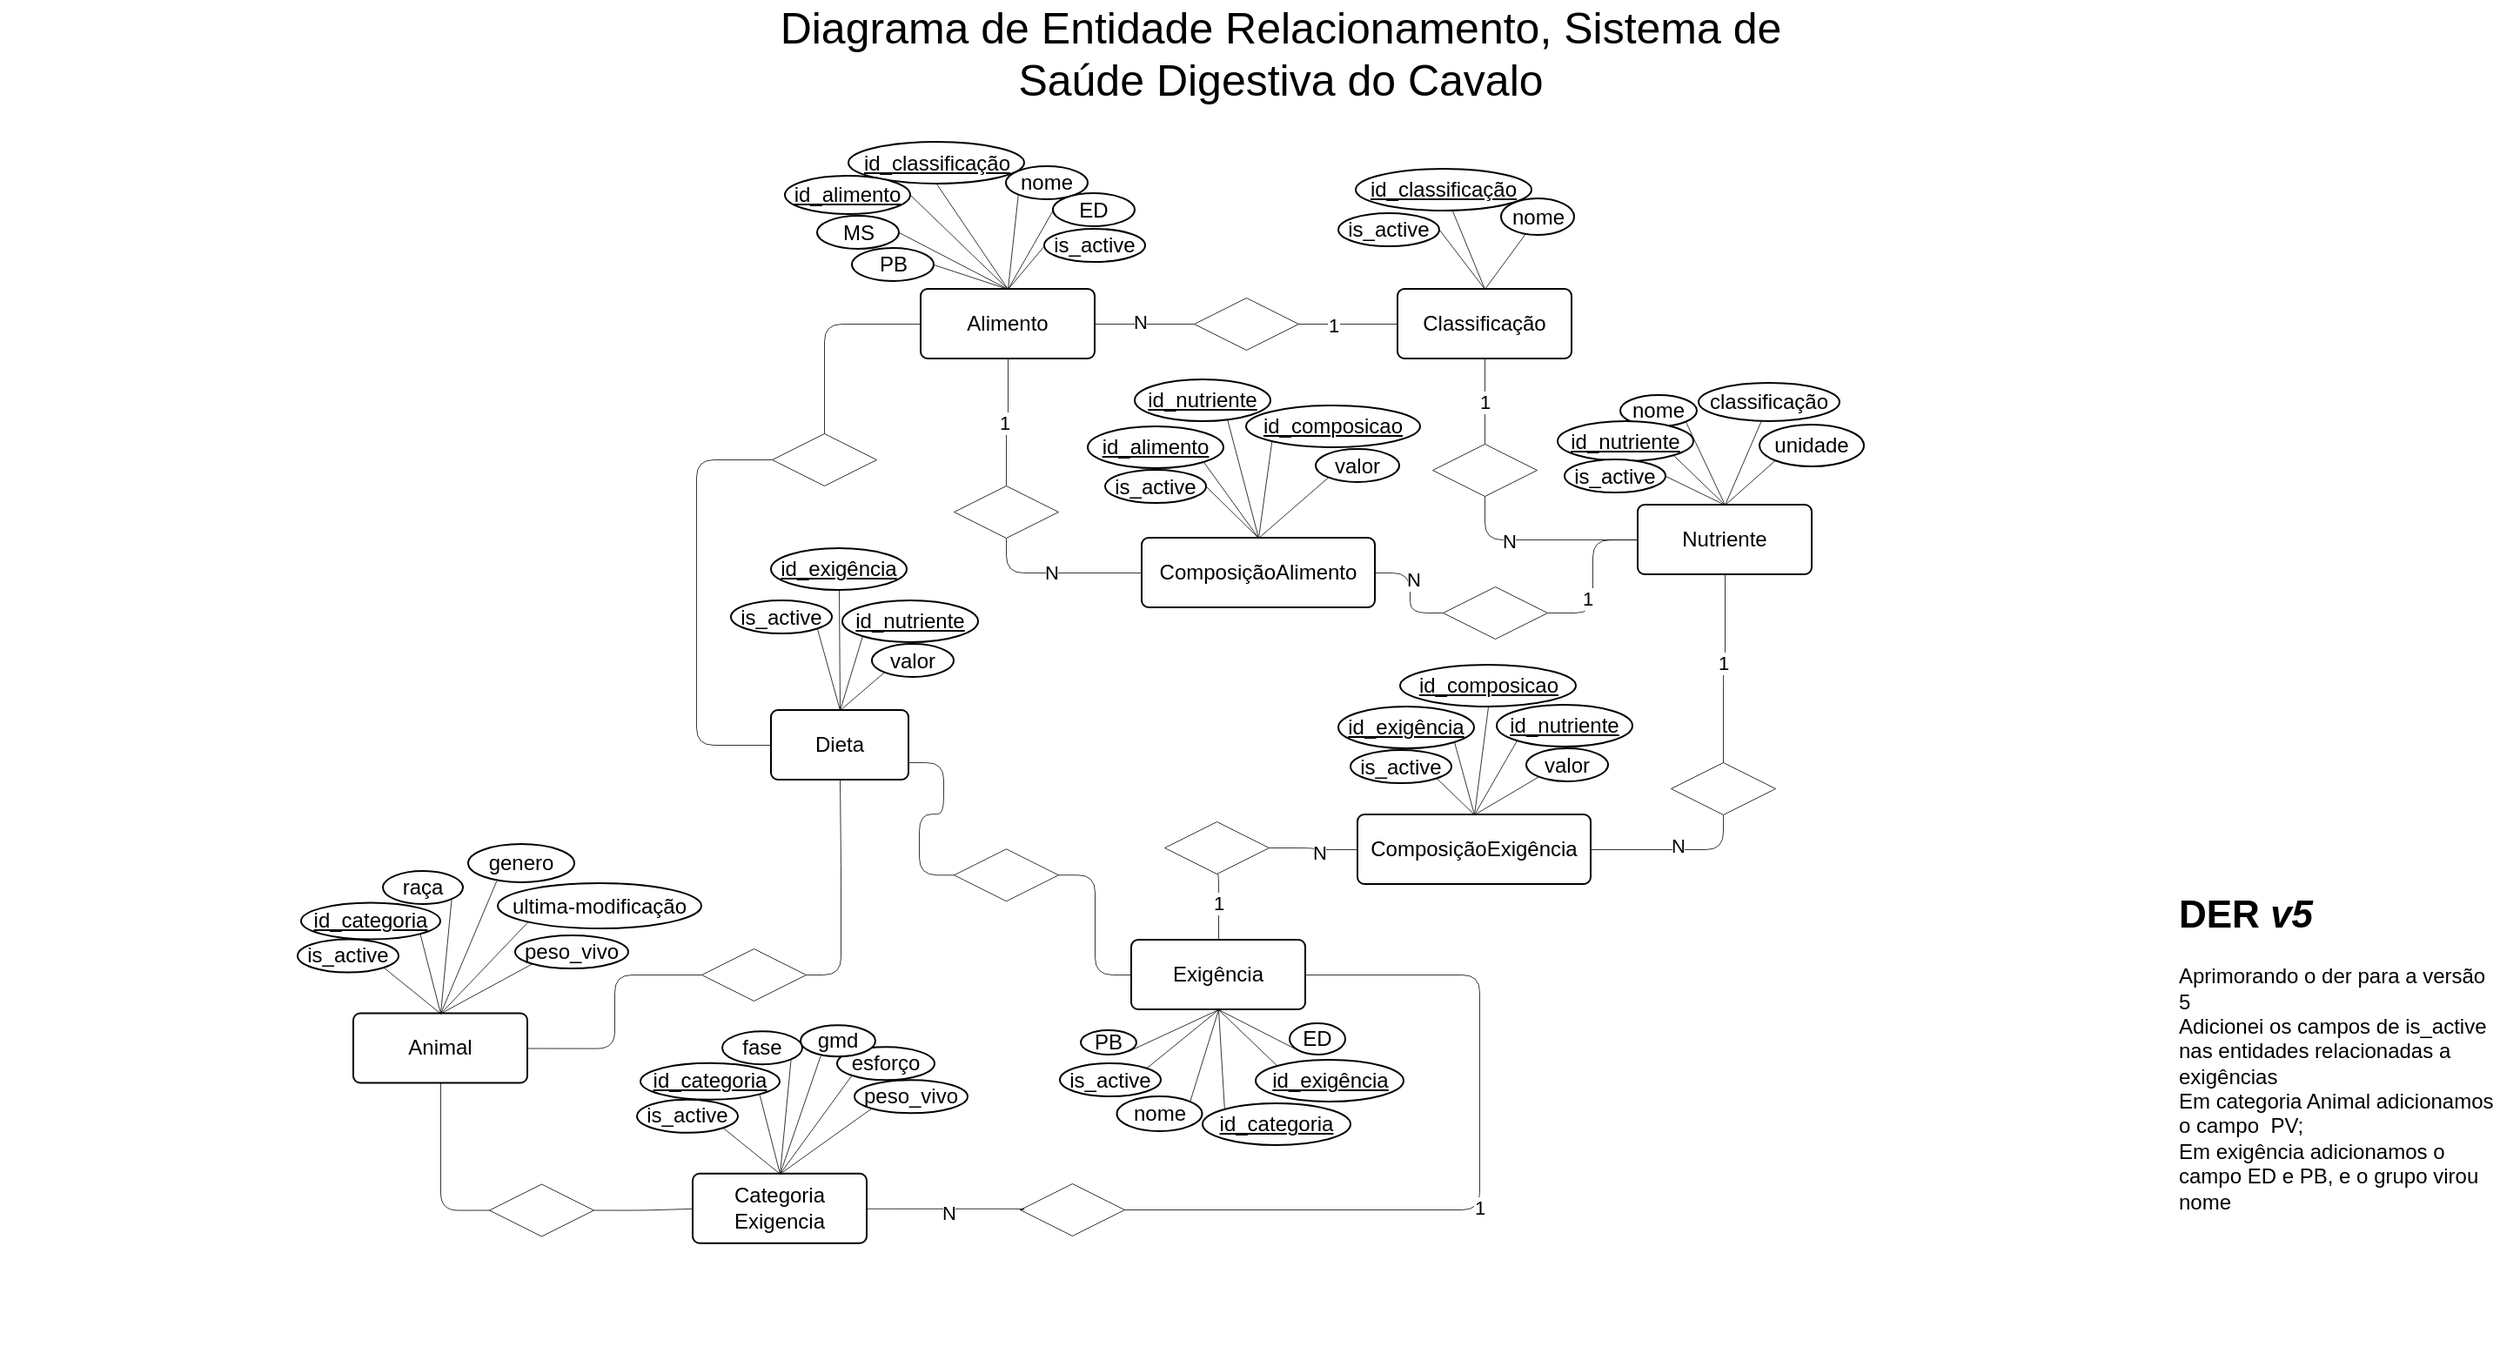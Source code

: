 <mxfile version="28.1.2">
  <diagram name="Página-1" id="3VQ2zI77Vzn59eib0IF1">
    <mxGraphModel dx="1489" dy="894" grid="1" gridSize="10" guides="1" tooltips="1" connect="1" arrows="1" fold="1" page="1" pageScale="1" pageWidth="1600" pageHeight="900" math="0" shadow="0">
      <root>
        <mxCell id="0" />
        <mxCell id="1" parent="0" />
        <mxCell id="BL19Yoxea98xcwSY_bck-1" value="" style="group" parent="1" vertex="1" connectable="0">
          <mxGeometry x="783" y="141" width="190.5" height="110" as="geometry" />
        </mxCell>
        <mxCell id="BL19Yoxea98xcwSY_bck-2" value="Classificação" style="rounded=1;arcSize=10;whiteSpace=wrap;html=1;align=center;" parent="BL19Yoxea98xcwSY_bck-1" vertex="1">
          <mxGeometry x="70" y="70" width="100" height="40" as="geometry" />
        </mxCell>
        <mxCell id="BL19Yoxea98xcwSY_bck-3" style="edgeStyle=none;shape=connector;rounded=1;orthogonalLoop=1;jettySize=auto;html=1;shadow=0;strokeColor=default;strokeWidth=0.394;align=center;verticalAlign=middle;fontFamily=Helvetica;fontSize=11;fontColor=default;labelBackgroundColor=default;startFill=0;endArrow=none;flowAnimation=0;" parent="BL19Yoxea98xcwSY_bck-1" source="BL19Yoxea98xcwSY_bck-4" edge="1">
          <mxGeometry relative="1" as="geometry">
            <mxPoint x="120" y="70" as="targetPoint" />
          </mxGeometry>
        </mxCell>
        <mxCell id="BL19Yoxea98xcwSY_bck-4" value="&lt;u&gt;id_classificação&lt;/u&gt;" style="ellipse;whiteSpace=wrap;html=1;align=center;" parent="BL19Yoxea98xcwSY_bck-1" vertex="1">
          <mxGeometry x="46" y="1" width="101" height="24" as="geometry" />
        </mxCell>
        <mxCell id="BL19Yoxea98xcwSY_bck-5" style="shape=connector;rounded=1;orthogonalLoop=1;jettySize=auto;html=1;entryX=0.5;entryY=0;entryDx=0;entryDy=0;shadow=0;strokeColor=default;strokeWidth=0.394;align=center;verticalAlign=middle;fontFamily=Helvetica;fontSize=11;fontColor=default;labelBackgroundColor=default;startFill=0;endArrow=none;flowAnimation=0;" parent="BL19Yoxea98xcwSY_bck-1" source="BL19Yoxea98xcwSY_bck-6" target="BL19Yoxea98xcwSY_bck-2" edge="1">
          <mxGeometry relative="1" as="geometry" />
        </mxCell>
        <mxCell id="BL19Yoxea98xcwSY_bck-6" value="nome" style="ellipse;whiteSpace=wrap;html=1;align=center;" parent="BL19Yoxea98xcwSY_bck-1" vertex="1">
          <mxGeometry x="129.5" y="18" width="42" height="21" as="geometry" />
        </mxCell>
        <mxCell id="BL19Yoxea98xcwSY_bck-7" style="rounded=1;orthogonalLoop=1;jettySize=auto;html=1;exitX=1;exitY=0.5;exitDx=0;exitDy=0;entryX=0.5;entryY=0;entryDx=0;entryDy=0;shadow=0;strokeColor=default;strokeWidth=0.394;align=center;verticalAlign=middle;fontFamily=Helvetica;fontSize=11;fontColor=default;labelBackgroundColor=default;startFill=0;endArrow=none;flowAnimation=0;" parent="BL19Yoxea98xcwSY_bck-1" source="BL19Yoxea98xcwSY_bck-8" target="BL19Yoxea98xcwSY_bck-2" edge="1">
          <mxGeometry relative="1" as="geometry" />
        </mxCell>
        <mxCell id="BL19Yoxea98xcwSY_bck-8" value="is_&lt;span style=&quot;background-color: transparent; color: light-dark(rgb(0, 0, 0), rgb(255, 255, 255));&quot;&gt;active&lt;/span&gt;" style="ellipse;whiteSpace=wrap;html=1;align=center;" parent="BL19Yoxea98xcwSY_bck-1" vertex="1">
          <mxGeometry x="36" y="26.5" width="58" height="19" as="geometry" />
        </mxCell>
        <mxCell id="BL19Yoxea98xcwSY_bck-9" style="edgeStyle=orthogonalEdgeStyle;rounded=1;orthogonalLoop=1;jettySize=auto;html=1;entryX=0;entryY=0.5;entryDx=0;entryDy=0;endArrow=none;startFill=0;strokeWidth=0.394;curved=0;flowAnimation=0;shadow=0;" parent="1" source="BL19Yoxea98xcwSY_bck-54" target="BL19Yoxea98xcwSY_bck-18" edge="1">
          <mxGeometry relative="1" as="geometry" />
        </mxCell>
        <mxCell id="BL19Yoxea98xcwSY_bck-10" value="N" style="edgeLabel;html=1;align=center;verticalAlign=middle;resizable=0;points=[];" parent="BL19Yoxea98xcwSY_bck-9" vertex="1" connectable="0">
          <mxGeometry x="-0.237" y="2" relative="1" as="geometry">
            <mxPoint as="offset" />
          </mxGeometry>
        </mxCell>
        <mxCell id="BL19Yoxea98xcwSY_bck-11" style="edgeStyle=orthogonalEdgeStyle;rounded=1;orthogonalLoop=1;jettySize=auto;html=1;endArrow=none;startFill=0;strokeWidth=0.394;curved=0;flowAnimation=0;shadow=0;" parent="1" source="BL19Yoxea98xcwSY_bck-15" target="BL19Yoxea98xcwSY_bck-20" edge="1">
          <mxGeometry relative="1" as="geometry" />
        </mxCell>
        <mxCell id="BL19Yoxea98xcwSY_bck-12" value="1" style="edgeLabel;html=1;align=center;verticalAlign=middle;resizable=0;points=[];" parent="BL19Yoxea98xcwSY_bck-11" vertex="1" connectable="0">
          <mxGeometry x="-0.026" y="1" relative="1" as="geometry">
            <mxPoint as="offset" />
          </mxGeometry>
        </mxCell>
        <mxCell id="BL19Yoxea98xcwSY_bck-13" style="edgeStyle=orthogonalEdgeStyle;rounded=1;orthogonalLoop=1;jettySize=auto;html=1;exitX=0.5;exitY=1;exitDx=0;exitDy=0;entryX=0;entryY=0.5;entryDx=0;entryDy=0;endArrow=none;startFill=0;strokeWidth=0.394;curved=0;flowAnimation=0;shadow=0;" parent="1" source="BL19Yoxea98xcwSY_bck-15" target="BL19Yoxea98xcwSY_bck-54" edge="1">
          <mxGeometry relative="1" as="geometry" />
        </mxCell>
        <mxCell id="BL19Yoxea98xcwSY_bck-14" value="N" style="edgeLabel;html=1;align=center;verticalAlign=middle;resizable=0;points=[];" parent="BL19Yoxea98xcwSY_bck-13" vertex="1" connectable="0">
          <mxGeometry x="-0.059" relative="1" as="geometry">
            <mxPoint as="offset" />
          </mxGeometry>
        </mxCell>
        <mxCell id="BL19Yoxea98xcwSY_bck-15" value="" style="shape=rhombus;perimeter=rhombusPerimeter;whiteSpace=wrap;html=1;align=center;strokeWidth=0.394;fontFamily=Helvetica;fontColor=#464646;spacing=0.394;" parent="1" vertex="1">
          <mxGeometry x="598" y="324" width="60" height="30" as="geometry" />
        </mxCell>
        <mxCell id="BL19Yoxea98xcwSY_bck-16" style="edgeStyle=orthogonalEdgeStyle;rounded=1;orthogonalLoop=1;jettySize=auto;html=1;endArrow=none;startFill=0;strokeWidth=0.394;curved=0;flowAnimation=0;shadow=0;entryX=0;entryY=0.5;entryDx=0;entryDy=0;" parent="1" source="BL19Yoxea98xcwSY_bck-18" target="BL19Yoxea98xcwSY_bck-36" edge="1">
          <mxGeometry relative="1" as="geometry" />
        </mxCell>
        <mxCell id="BL19Yoxea98xcwSY_bck-17" value="1" style="edgeLabel;html=1;align=center;verticalAlign=middle;resizable=0;points=[];" parent="BL19Yoxea98xcwSY_bck-16" vertex="1" connectable="0">
          <mxGeometry x="-0.271" y="3" relative="1" as="geometry">
            <mxPoint as="offset" />
          </mxGeometry>
        </mxCell>
        <mxCell id="BL19Yoxea98xcwSY_bck-18" value="" style="shape=rhombus;perimeter=rhombusPerimeter;whiteSpace=wrap;html=1;align=center;strokeWidth=0.394;fontFamily=Helvetica;fontColor=#464646;spacing=0.394;" parent="1" vertex="1">
          <mxGeometry x="879" y="382" width="60" height="30" as="geometry" />
        </mxCell>
        <mxCell id="BL19Yoxea98xcwSY_bck-19" value="" style="group" parent="1" vertex="1" connectable="0">
          <mxGeometry x="489" y="131" width="215" height="120" as="geometry" />
        </mxCell>
        <mxCell id="BL19Yoxea98xcwSY_bck-20" value="Alimento" style="rounded=1;arcSize=10;whiteSpace=wrap;html=1;align=center;" parent="BL19Yoxea98xcwSY_bck-19" vertex="1">
          <mxGeometry x="90" y="80" width="100" height="40" as="geometry" />
        </mxCell>
        <mxCell id="BL19Yoxea98xcwSY_bck-21" style="edgeStyle=none;shape=connector;rounded=1;orthogonalLoop=1;jettySize=auto;html=1;exitX=0;exitY=1;exitDx=0;exitDy=0;entryX=0.5;entryY=0;entryDx=0;entryDy=0;shadow=0;strokeColor=default;strokeWidth=0.394;align=center;verticalAlign=middle;fontFamily=Helvetica;fontSize=11;fontColor=default;labelBackgroundColor=default;startFill=0;endArrow=none;flowAnimation=0;" parent="BL19Yoxea98xcwSY_bck-19" source="BL19Yoxea98xcwSY_bck-22" target="BL19Yoxea98xcwSY_bck-20" edge="1">
          <mxGeometry relative="1" as="geometry" />
        </mxCell>
        <mxCell id="BL19Yoxea98xcwSY_bck-22" value="nome" style="ellipse;whiteSpace=wrap;html=1;align=center;" parent="BL19Yoxea98xcwSY_bck-19" vertex="1">
          <mxGeometry x="139" y="9.5" width="47" height="19" as="geometry" />
        </mxCell>
        <mxCell id="BL19Yoxea98xcwSY_bck-23" style="edgeStyle=none;shape=connector;rounded=1;orthogonalLoop=1;jettySize=auto;html=1;exitX=0.5;exitY=1;exitDx=0;exitDy=0;entryX=0.5;entryY=0;entryDx=0;entryDy=0;shadow=0;strokeColor=default;strokeWidth=0.394;align=center;verticalAlign=middle;fontFamily=Helvetica;fontSize=11;fontColor=default;labelBackgroundColor=default;startFill=0;endArrow=none;flowAnimation=0;" parent="BL19Yoxea98xcwSY_bck-19" source="BL19Yoxea98xcwSY_bck-24" target="BL19Yoxea98xcwSY_bck-20" edge="1">
          <mxGeometry relative="1" as="geometry" />
        </mxCell>
        <mxCell id="BL19Yoxea98xcwSY_bck-24" value="&lt;u&gt;id_classificação&lt;/u&gt;" style="ellipse;whiteSpace=wrap;html=1;align=center;" parent="BL19Yoxea98xcwSY_bck-19" vertex="1">
          <mxGeometry x="48.5" y="-4.5" width="101" height="24" as="geometry" />
        </mxCell>
        <mxCell id="BL19Yoxea98xcwSY_bck-25" style="edgeStyle=none;shape=connector;rounded=1;orthogonalLoop=1;jettySize=auto;html=1;exitX=1;exitY=0.5;exitDx=0;exitDy=0;entryX=0.5;entryY=0;entryDx=0;entryDy=0;shadow=0;strokeColor=default;strokeWidth=0.394;align=center;verticalAlign=middle;fontFamily=Helvetica;fontSize=11;fontColor=default;labelBackgroundColor=default;startFill=0;endArrow=none;flowAnimation=0;" parent="BL19Yoxea98xcwSY_bck-19" source="BL19Yoxea98xcwSY_bck-26" target="BL19Yoxea98xcwSY_bck-20" edge="1">
          <mxGeometry relative="1" as="geometry" />
        </mxCell>
        <mxCell id="BL19Yoxea98xcwSY_bck-26" value="&lt;u&gt;id_alimento&lt;/u&gt;" style="ellipse;whiteSpace=wrap;html=1;align=center;" parent="BL19Yoxea98xcwSY_bck-19" vertex="1">
          <mxGeometry x="12" y="15" width="72" height="22" as="geometry" />
        </mxCell>
        <mxCell id="BL19Yoxea98xcwSY_bck-27" style="rounded=0;orthogonalLoop=1;jettySize=auto;html=1;exitX=1;exitY=0.5;exitDx=0;exitDy=0;entryX=0.5;entryY=0;entryDx=0;entryDy=0;endArrow=none;startFill=0;strokeWidth=0.394;" parent="BL19Yoxea98xcwSY_bck-19" source="BL19Yoxea98xcwSY_bck-28" target="BL19Yoxea98xcwSY_bck-20" edge="1">
          <mxGeometry relative="1" as="geometry" />
        </mxCell>
        <mxCell id="BL19Yoxea98xcwSY_bck-28" value="MS" style="ellipse;whiteSpace=wrap;html=1;align=center;" parent="BL19Yoxea98xcwSY_bck-19" vertex="1">
          <mxGeometry x="30.5" y="38" width="47" height="19" as="geometry" />
        </mxCell>
        <mxCell id="BL19Yoxea98xcwSY_bck-29" value="PB" style="ellipse;whiteSpace=wrap;html=1;align=center;" parent="BL19Yoxea98xcwSY_bck-19" vertex="1">
          <mxGeometry x="50.5" y="56.5" width="47" height="19" as="geometry" />
        </mxCell>
        <mxCell id="BL19Yoxea98xcwSY_bck-30" style="rounded=0;orthogonalLoop=1;jettySize=auto;html=1;exitX=1;exitY=0.5;exitDx=0;exitDy=0;entryX=0.5;entryY=0;entryDx=0;entryDy=0;endArrow=none;startFill=0;strokeWidth=0.394;" parent="BL19Yoxea98xcwSY_bck-19" source="BL19Yoxea98xcwSY_bck-29" target="BL19Yoxea98xcwSY_bck-20" edge="1">
          <mxGeometry relative="1" as="geometry">
            <mxPoint x="150" y="90" as="targetPoint" />
          </mxGeometry>
        </mxCell>
        <mxCell id="BL19Yoxea98xcwSY_bck-31" value="ED" style="ellipse;whiteSpace=wrap;html=1;align=center;" parent="BL19Yoxea98xcwSY_bck-19" vertex="1">
          <mxGeometry x="166" y="25" width="47" height="19" as="geometry" />
        </mxCell>
        <mxCell id="BL19Yoxea98xcwSY_bck-32" style="rounded=0;orthogonalLoop=1;jettySize=auto;html=1;exitX=0;exitY=0.5;exitDx=0;exitDy=0;entryX=0.5;entryY=0;entryDx=0;entryDy=0;endArrow=none;startFill=0;strokeWidth=0.394;" parent="BL19Yoxea98xcwSY_bck-19" source="BL19Yoxea98xcwSY_bck-31" target="BL19Yoxea98xcwSY_bck-20" edge="1">
          <mxGeometry relative="1" as="geometry">
            <mxPoint x="281.5" y="69.5" as="targetPoint" />
          </mxGeometry>
        </mxCell>
        <mxCell id="BL19Yoxea98xcwSY_bck-33" style="rounded=0;orthogonalLoop=1;jettySize=auto;html=1;exitX=0;exitY=0.5;exitDx=0;exitDy=0;endArrow=none;startFill=0;strokeWidth=0.394;entryX=0.5;entryY=0;entryDx=0;entryDy=0;" parent="BL19Yoxea98xcwSY_bck-19" source="BL19Yoxea98xcwSY_bck-34" target="BL19Yoxea98xcwSY_bck-20" edge="1">
          <mxGeometry relative="1" as="geometry">
            <mxPoint x="141" y="82" as="targetPoint" />
          </mxGeometry>
        </mxCell>
        <mxCell id="BL19Yoxea98xcwSY_bck-34" value="is_&lt;span style=&quot;background-color: transparent; color: light-dark(rgb(0, 0, 0), rgb(255, 255, 255));&quot;&gt;active&lt;/span&gt;" style="ellipse;whiteSpace=wrap;html=1;align=center;" parent="BL19Yoxea98xcwSY_bck-19" vertex="1">
          <mxGeometry x="161" y="45.5" width="58" height="19" as="geometry" />
        </mxCell>
        <mxCell id="BL19Yoxea98xcwSY_bck-35" value="" style="group" parent="1" vertex="1" connectable="0">
          <mxGeometry x="939" y="265" width="182" height="110" as="geometry" />
        </mxCell>
        <mxCell id="BL19Yoxea98xcwSY_bck-36" value="Nutriente" style="rounded=1;arcSize=10;whiteSpace=wrap;html=1;align=center;" parent="BL19Yoxea98xcwSY_bck-35" vertex="1">
          <mxGeometry x="52" y="70" width="100" height="40" as="geometry" />
        </mxCell>
        <mxCell id="BL19Yoxea98xcwSY_bck-37" style="edgeStyle=none;shape=connector;rounded=1;orthogonalLoop=1;jettySize=auto;html=1;exitX=1;exitY=1;exitDx=0;exitDy=0;entryX=0.5;entryY=0;entryDx=0;entryDy=0;shadow=0;strokeColor=default;strokeWidth=0.394;align=center;verticalAlign=middle;fontFamily=Helvetica;fontSize=11;fontColor=default;labelBackgroundColor=default;startFill=0;endArrow=none;flowAnimation=0;" parent="BL19Yoxea98xcwSY_bck-35" source="BL19Yoxea98xcwSY_bck-38" target="BL19Yoxea98xcwSY_bck-36" edge="1">
          <mxGeometry relative="1" as="geometry" />
        </mxCell>
        <mxCell id="BL19Yoxea98xcwSY_bck-38" value="nome" style="ellipse;whiteSpace=wrap;html=1;align=center;" parent="BL19Yoxea98xcwSY_bck-35" vertex="1">
          <mxGeometry x="42" y="7" width="44" height="18" as="geometry" />
        </mxCell>
        <mxCell id="BL19Yoxea98xcwSY_bck-39" style="edgeStyle=none;shape=connector;rounded=1;orthogonalLoop=1;jettySize=auto;html=1;shadow=0;strokeColor=default;strokeWidth=0.394;align=center;verticalAlign=middle;fontFamily=Helvetica;fontSize=11;fontColor=default;labelBackgroundColor=default;startFill=0;endArrow=none;flowAnimation=0;" parent="BL19Yoxea98xcwSY_bck-35" source="BL19Yoxea98xcwSY_bck-40" edge="1">
          <mxGeometry relative="1" as="geometry">
            <mxPoint x="102" y="70" as="targetPoint" />
          </mxGeometry>
        </mxCell>
        <mxCell id="BL19Yoxea98xcwSY_bck-40" value="classificação" style="ellipse;whiteSpace=wrap;html=1;align=center;" parent="BL19Yoxea98xcwSY_bck-35" vertex="1">
          <mxGeometry x="87" width="81" height="22" as="geometry" />
        </mxCell>
        <mxCell id="BL19Yoxea98xcwSY_bck-41" style="edgeStyle=none;shape=connector;rounded=1;orthogonalLoop=1;jettySize=auto;html=1;exitX=1;exitY=1;exitDx=0;exitDy=0;entryX=0.5;entryY=0;entryDx=0;entryDy=0;shadow=0;strokeColor=default;strokeWidth=0.394;align=center;verticalAlign=middle;fontFamily=Helvetica;fontSize=11;fontColor=default;labelBackgroundColor=default;startFill=0;endArrow=none;flowAnimation=0;" parent="BL19Yoxea98xcwSY_bck-35" source="BL19Yoxea98xcwSY_bck-42" target="BL19Yoxea98xcwSY_bck-36" edge="1">
          <mxGeometry relative="1" as="geometry" />
        </mxCell>
        <mxCell id="BL19Yoxea98xcwSY_bck-42" value="&lt;u&gt;id_nutriente&lt;/u&gt;" style="ellipse;whiteSpace=wrap;html=1;align=center;" parent="BL19Yoxea98xcwSY_bck-35" vertex="1">
          <mxGeometry x="6" y="22" width="78" height="23" as="geometry" />
        </mxCell>
        <mxCell id="BL19Yoxea98xcwSY_bck-43" style="edgeStyle=none;shape=connector;rounded=1;orthogonalLoop=1;jettySize=auto;html=1;exitX=0;exitY=1;exitDx=0;exitDy=0;entryX=0.5;entryY=0;entryDx=0;entryDy=0;shadow=0;strokeColor=default;strokeWidth=0.394;align=center;verticalAlign=middle;fontFamily=Helvetica;fontSize=11;fontColor=default;labelBackgroundColor=default;startFill=0;endArrow=none;flowAnimation=0;" parent="BL19Yoxea98xcwSY_bck-35" source="BL19Yoxea98xcwSY_bck-44" target="BL19Yoxea98xcwSY_bck-36" edge="1">
          <mxGeometry relative="1" as="geometry" />
        </mxCell>
        <mxCell id="BL19Yoxea98xcwSY_bck-44" value="unidade" style="ellipse;whiteSpace=wrap;html=1;align=center;" parent="BL19Yoxea98xcwSY_bck-35" vertex="1">
          <mxGeometry x="122" y="24" width="60" height="24" as="geometry" />
        </mxCell>
        <mxCell id="BL19Yoxea98xcwSY_bck-45" style="rounded=0;orthogonalLoop=1;jettySize=auto;html=1;exitX=1;exitY=0.5;exitDx=0;exitDy=0;entryX=0.5;entryY=0;entryDx=0;entryDy=0;endArrow=none;startFill=0;strokeWidth=0.394;" parent="BL19Yoxea98xcwSY_bck-35" source="BL19Yoxea98xcwSY_bck-46" target="BL19Yoxea98xcwSY_bck-36" edge="1">
          <mxGeometry relative="1" as="geometry" />
        </mxCell>
        <mxCell id="BL19Yoxea98xcwSY_bck-46" value="is_&lt;span style=&quot;background-color: transparent; color: light-dark(rgb(0, 0, 0), rgb(255, 255, 255));&quot;&gt;active&lt;/span&gt;" style="ellipse;whiteSpace=wrap;html=1;align=center;" parent="BL19Yoxea98xcwSY_bck-35" vertex="1">
          <mxGeometry x="10" y="44" width="58" height="19" as="geometry" />
        </mxCell>
        <mxCell id="BL19Yoxea98xcwSY_bck-47" style="edgeStyle=orthogonalEdgeStyle;shape=connector;curved=0;rounded=1;orthogonalLoop=1;jettySize=auto;html=1;exitX=0;exitY=0.5;exitDx=0;exitDy=0;entryX=1;entryY=0.5;entryDx=0;entryDy=0;shadow=0;strokeColor=default;strokeWidth=0.394;align=center;verticalAlign=middle;fontFamily=Helvetica;fontSize=11;fontColor=default;labelBackgroundColor=default;startFill=0;endArrow=none;flowAnimation=0;" parent="1" source="BL19Yoxea98xcwSY_bck-50" target="BL19Yoxea98xcwSY_bck-20" edge="1">
          <mxGeometry relative="1" as="geometry" />
        </mxCell>
        <mxCell id="BL19Yoxea98xcwSY_bck-48" value="N" style="edgeLabel;html=1;align=center;verticalAlign=middle;resizable=0;points=[];strokeColor=default;strokeWidth=0.394;spacing=0.394;fontFamily=Helvetica;fontSize=11;fontColor=default;labelBackgroundColor=default;fillColor=default;" parent="BL19Yoxea98xcwSY_bck-47" vertex="1" connectable="0">
          <mxGeometry x="0.089" y="-1" relative="1" as="geometry">
            <mxPoint as="offset" />
          </mxGeometry>
        </mxCell>
        <mxCell id="BL19Yoxea98xcwSY_bck-50" value="" style="shape=rhombus;perimeter=rhombusPerimeter;whiteSpace=wrap;html=1;align=center;strokeWidth=0.394;fontFamily=Helvetica;fontColor=#464646;spacing=0.394;" parent="1" vertex="1">
          <mxGeometry x="736" y="216" width="60" height="30" as="geometry" />
        </mxCell>
        <mxCell id="BL19Yoxea98xcwSY_bck-51" style="edgeStyle=orthogonalEdgeStyle;shape=connector;curved=0;rounded=1;orthogonalLoop=1;jettySize=auto;html=1;shadow=0;strokeColor=default;strokeWidth=0.394;align=center;verticalAlign=middle;fontFamily=Helvetica;fontSize=11;fontColor=default;labelBackgroundColor=default;startFill=0;endArrow=none;flowAnimation=0;" parent="1" source="BL19Yoxea98xcwSY_bck-2" target="BL19Yoxea98xcwSY_bck-50" edge="1">
          <mxGeometry relative="1" as="geometry" />
        </mxCell>
        <mxCell id="BL19Yoxea98xcwSY_bck-52" value="1" style="edgeLabel;html=1;align=center;verticalAlign=middle;resizable=0;points=[];strokeColor=default;strokeWidth=0.394;spacing=0.394;fontFamily=Helvetica;fontSize=11;fontColor=default;labelBackgroundColor=default;fillColor=default;" parent="BL19Yoxea98xcwSY_bck-51" vertex="1" connectable="0">
          <mxGeometry x="0.312" y="1" relative="1" as="geometry">
            <mxPoint as="offset" />
          </mxGeometry>
        </mxCell>
        <mxCell id="BL19Yoxea98xcwSY_bck-53" value="" style="group" parent="1" vertex="1" connectable="0">
          <mxGeometry x="675" y="283" width="199" height="111" as="geometry" />
        </mxCell>
        <mxCell id="BL19Yoxea98xcwSY_bck-54" value="ComposiçãoAlimento" style="rounded=1;arcSize=10;whiteSpace=wrap;html=1;align=center;" parent="BL19Yoxea98xcwSY_bck-53" vertex="1">
          <mxGeometry x="31" y="71" width="134" height="40" as="geometry" />
        </mxCell>
        <mxCell id="BL19Yoxea98xcwSY_bck-55" style="edgeStyle=none;shape=connector;rounded=1;orthogonalLoop=1;jettySize=auto;html=1;exitX=1;exitY=1;exitDx=0;exitDy=0;entryX=0.5;entryY=0;entryDx=0;entryDy=0;shadow=0;strokeColor=default;strokeWidth=0.394;align=center;verticalAlign=middle;fontFamily=Helvetica;fontSize=11;fontColor=default;labelBackgroundColor=default;startFill=0;endArrow=none;flowAnimation=0;" parent="BL19Yoxea98xcwSY_bck-53" source="BL19Yoxea98xcwSY_bck-56" target="BL19Yoxea98xcwSY_bck-54" edge="1">
          <mxGeometry relative="1" as="geometry" />
        </mxCell>
        <mxCell id="BL19Yoxea98xcwSY_bck-56" value="&lt;u&gt;id_alimento&lt;/u&gt;" style="ellipse;whiteSpace=wrap;html=1;align=center;" parent="BL19Yoxea98xcwSY_bck-53" vertex="1">
          <mxGeometry y="7" width="78" height="24" as="geometry" />
        </mxCell>
        <mxCell id="BL19Yoxea98xcwSY_bck-57" style="edgeStyle=none;shape=connector;rounded=1;orthogonalLoop=1;jettySize=auto;html=1;exitX=0;exitY=1;exitDx=0;exitDy=0;shadow=0;strokeColor=default;strokeWidth=0.394;align=center;verticalAlign=middle;fontFamily=Helvetica;fontSize=11;fontColor=default;labelBackgroundColor=default;startFill=0;endArrow=none;flowAnimation=0;entryX=0.5;entryY=0;entryDx=0;entryDy=0;" parent="BL19Yoxea98xcwSY_bck-53" source="BL19Yoxea98xcwSY_bck-58" target="BL19Yoxea98xcwSY_bck-54" edge="1">
          <mxGeometry relative="1" as="geometry">
            <mxPoint x="94" y="71" as="targetPoint" />
          </mxGeometry>
        </mxCell>
        <mxCell id="BL19Yoxea98xcwSY_bck-58" value="valor" style="ellipse;whiteSpace=wrap;html=1;align=center;" parent="BL19Yoxea98xcwSY_bck-53" vertex="1">
          <mxGeometry x="131" y="20" width="48" height="19" as="geometry" />
        </mxCell>
        <mxCell id="BL19Yoxea98xcwSY_bck-59" style="edgeStyle=none;shape=connector;rounded=1;orthogonalLoop=1;jettySize=auto;html=1;exitX=0.682;exitY=0.971;exitDx=0;exitDy=0;entryX=0.5;entryY=0;entryDx=0;entryDy=0;shadow=0;strokeColor=default;strokeWidth=0.394;align=center;verticalAlign=middle;fontFamily=Helvetica;fontSize=11;fontColor=default;labelBackgroundColor=default;startFill=0;endArrow=none;flowAnimation=0;exitPerimeter=0;" parent="BL19Yoxea98xcwSY_bck-53" source="BL19Yoxea98xcwSY_bck-60" target="BL19Yoxea98xcwSY_bck-54" edge="1">
          <mxGeometry relative="1" as="geometry" />
        </mxCell>
        <mxCell id="BL19Yoxea98xcwSY_bck-60" value="&lt;u&gt;id_nutriente&lt;/u&gt;" style="ellipse;whiteSpace=wrap;html=1;align=center;" parent="BL19Yoxea98xcwSY_bck-53" vertex="1">
          <mxGeometry x="27" y="-20" width="78" height="24" as="geometry" />
        </mxCell>
        <mxCell id="BL19Yoxea98xcwSY_bck-61" style="rounded=1;orthogonalLoop=1;jettySize=auto;html=1;exitX=1;exitY=0.5;exitDx=0;exitDy=0;entryX=0.5;entryY=0;entryDx=0;entryDy=0;shadow=0;strokeColor=default;strokeWidth=0.394;align=center;verticalAlign=middle;fontFamily=Helvetica;fontSize=11;fontColor=default;labelBackgroundColor=default;startFill=0;endArrow=none;flowAnimation=0;" parent="BL19Yoxea98xcwSY_bck-53" source="BL19Yoxea98xcwSY_bck-62" target="BL19Yoxea98xcwSY_bck-54" edge="1">
          <mxGeometry relative="1" as="geometry" />
        </mxCell>
        <mxCell id="BL19Yoxea98xcwSY_bck-62" value="is_&lt;span style=&quot;background-color: transparent; color: light-dark(rgb(0, 0, 0), rgb(255, 255, 255));&quot;&gt;active&lt;/span&gt;" style="ellipse;whiteSpace=wrap;html=1;align=center;" parent="BL19Yoxea98xcwSY_bck-53" vertex="1">
          <mxGeometry x="10" y="32" width="58" height="19" as="geometry" />
        </mxCell>
        <mxCell id="BL19Yoxea98xcwSY_bck-63" value="&lt;u&gt;id_composicao&lt;/u&gt;" style="ellipse;whiteSpace=wrap;html=1;align=center;" parent="BL19Yoxea98xcwSY_bck-53" vertex="1">
          <mxGeometry x="91" y="-5" width="100" height="24" as="geometry" />
        </mxCell>
        <mxCell id="BL19Yoxea98xcwSY_bck-64" style="edgeStyle=none;shape=connector;rounded=1;orthogonalLoop=1;jettySize=auto;html=1;exitX=0;exitY=1;exitDx=0;exitDy=0;shadow=0;strokeColor=default;strokeWidth=0.394;align=center;verticalAlign=middle;fontFamily=Helvetica;fontSize=11;fontColor=default;labelBackgroundColor=default;startFill=0;endArrow=none;flowAnimation=0;entryX=0.5;entryY=0;entryDx=0;entryDy=0;" parent="BL19Yoxea98xcwSY_bck-53" source="BL19Yoxea98xcwSY_bck-63" target="BL19Yoxea98xcwSY_bck-54" edge="1">
          <mxGeometry relative="1" as="geometry">
            <mxPoint x="108" y="81" as="targetPoint" />
            <mxPoint x="148" y="60" as="sourcePoint" />
          </mxGeometry>
        </mxCell>
        <mxCell id="BL19Yoxea98xcwSY_bck-65" value="" style="group" parent="1" vertex="1" connectable="0">
          <mxGeometry x="799" y="442" width="176" height="111" as="geometry" />
        </mxCell>
        <mxCell id="BL19Yoxea98xcwSY_bck-66" value="ComposiçãoExigência" style="rounded=1;arcSize=10;whiteSpace=wrap;html=1;align=center;" parent="BL19Yoxea98xcwSY_bck-65" vertex="1">
          <mxGeometry x="31" y="71" width="134" height="40" as="geometry" />
        </mxCell>
        <mxCell id="BL19Yoxea98xcwSY_bck-67" style="edgeStyle=none;shape=connector;rounded=1;orthogonalLoop=1;jettySize=auto;html=1;exitX=1;exitY=1;exitDx=0;exitDy=0;entryX=0.5;entryY=0;entryDx=0;entryDy=0;shadow=0;strokeColor=default;strokeWidth=0.394;align=center;verticalAlign=middle;fontFamily=Helvetica;fontSize=11;fontColor=default;labelBackgroundColor=default;startFill=0;endArrow=none;flowAnimation=0;" parent="BL19Yoxea98xcwSY_bck-65" source="BL19Yoxea98xcwSY_bck-68" target="BL19Yoxea98xcwSY_bck-66" edge="1">
          <mxGeometry relative="1" as="geometry" />
        </mxCell>
        <mxCell id="BL19Yoxea98xcwSY_bck-68" value="&lt;u&gt;id_exigência&lt;/u&gt;" style="ellipse;whiteSpace=wrap;html=1;align=center;" parent="BL19Yoxea98xcwSY_bck-65" vertex="1">
          <mxGeometry x="20" y="9" width="78" height="24" as="geometry" />
        </mxCell>
        <mxCell id="BL19Yoxea98xcwSY_bck-69" style="edgeStyle=none;shape=connector;rounded=1;orthogonalLoop=1;jettySize=auto;html=1;exitX=0;exitY=1;exitDx=0;exitDy=0;shadow=0;strokeColor=default;strokeWidth=0.394;align=center;verticalAlign=middle;fontFamily=Helvetica;fontSize=11;fontColor=default;labelBackgroundColor=default;startFill=0;endArrow=none;flowAnimation=0;entryX=0.5;entryY=0;entryDx=0;entryDy=0;" parent="BL19Yoxea98xcwSY_bck-65" source="BL19Yoxea98xcwSY_bck-70" target="BL19Yoxea98xcwSY_bck-66" edge="1">
          <mxGeometry relative="1" as="geometry">
            <mxPoint x="94" y="71" as="targetPoint" />
          </mxGeometry>
        </mxCell>
        <mxCell id="BL19Yoxea98xcwSY_bck-70" value="valor" style="ellipse;whiteSpace=wrap;html=1;align=center;" parent="BL19Yoxea98xcwSY_bck-65" vertex="1">
          <mxGeometry x="128" y="33" width="47" height="19" as="geometry" />
        </mxCell>
        <mxCell id="BL19Yoxea98xcwSY_bck-71" style="edgeStyle=none;shape=connector;rounded=1;orthogonalLoop=1;jettySize=auto;html=1;exitX=0;exitY=1;exitDx=0;exitDy=0;entryX=0.5;entryY=0;entryDx=0;entryDy=0;shadow=0;strokeColor=default;strokeWidth=0.394;align=center;verticalAlign=middle;fontFamily=Helvetica;fontSize=11;fontColor=default;labelBackgroundColor=default;startFill=0;endArrow=none;flowAnimation=0;" parent="BL19Yoxea98xcwSY_bck-65" source="BL19Yoxea98xcwSY_bck-72" target="BL19Yoxea98xcwSY_bck-66" edge="1">
          <mxGeometry relative="1" as="geometry" />
        </mxCell>
        <mxCell id="BL19Yoxea98xcwSY_bck-72" value="&lt;u&gt;id_nutriente&lt;/u&gt;" style="ellipse;whiteSpace=wrap;html=1;align=center;" parent="BL19Yoxea98xcwSY_bck-65" vertex="1">
          <mxGeometry x="111" y="8" width="78" height="24" as="geometry" />
        </mxCell>
        <mxCell id="BL19Yoxea98xcwSY_bck-73" value="is_&lt;span style=&quot;background-color: transparent; color: light-dark(rgb(0, 0, 0), rgb(255, 255, 255));&quot;&gt;active&lt;/span&gt;" style="ellipse;whiteSpace=wrap;html=1;align=center;" parent="BL19Yoxea98xcwSY_bck-65" vertex="1">
          <mxGeometry x="27" y="34" width="58" height="19" as="geometry" />
        </mxCell>
        <mxCell id="BL19Yoxea98xcwSY_bck-74" style="edgeStyle=none;shape=connector;rounded=1;orthogonalLoop=1;jettySize=auto;html=1;exitX=1;exitY=1;exitDx=0;exitDy=0;entryX=0.5;entryY=0;entryDx=0;entryDy=0;shadow=0;strokeColor=default;strokeWidth=0.394;align=center;verticalAlign=middle;fontFamily=Helvetica;fontSize=11;fontColor=default;labelBackgroundColor=default;startFill=0;endArrow=none;flowAnimation=0;" parent="BL19Yoxea98xcwSY_bck-65" source="BL19Yoxea98xcwSY_bck-73" target="BL19Yoxea98xcwSY_bck-66" edge="1">
          <mxGeometry relative="1" as="geometry">
            <mxPoint x="86" y="30" as="sourcePoint" />
            <mxPoint x="108" y="81" as="targetPoint" />
          </mxGeometry>
        </mxCell>
        <mxCell id="BL19Yoxea98xcwSY_bck-75" style="edgeStyle=orthogonalEdgeStyle;shape=connector;curved=0;rounded=1;orthogonalLoop=1;jettySize=auto;html=1;entryX=0;entryY=0.5;entryDx=0;entryDy=0;shadow=0;strokeColor=default;strokeWidth=0.394;align=center;verticalAlign=middle;fontFamily=Helvetica;fontSize=11;fontColor=default;labelBackgroundColor=default;startFill=0;endArrow=none;flowAnimation=0;exitX=1;exitY=0.5;exitDx=0;exitDy=0;" parent="1" source="BL19Yoxea98xcwSY_bck-79" target="BL19Yoxea98xcwSY_bck-66" edge="1">
          <mxGeometry relative="1" as="geometry" />
        </mxCell>
        <mxCell id="BL19Yoxea98xcwSY_bck-76" value="N" style="edgeLabel;html=1;align=center;verticalAlign=middle;resizable=0;points=[];strokeColor=default;strokeWidth=0.394;spacing=0.394;fontFamily=Helvetica;fontSize=11;fontColor=default;labelBackgroundColor=default;fillColor=default;" parent="BL19Yoxea98xcwSY_bck-75" vertex="1" connectable="0">
          <mxGeometry x="0.136" y="-2" relative="1" as="geometry">
            <mxPoint as="offset" />
          </mxGeometry>
        </mxCell>
        <mxCell id="BL19Yoxea98xcwSY_bck-77" value="" style="group" parent="1" vertex="1" connectable="0">
          <mxGeometry x="617" y="490" width="217" height="120" as="geometry" />
        </mxCell>
        <mxCell id="BL19Yoxea98xcwSY_bck-78" value="Exigência" style="rounded=1;arcSize=10;whiteSpace=wrap;html=1;align=center;" parent="BL19Yoxea98xcwSY_bck-77" vertex="1">
          <mxGeometry x="83" y="95" width="100" height="40" as="geometry" />
        </mxCell>
        <mxCell id="BL19Yoxea98xcwSY_bck-79" value="" style="shape=rhombus;perimeter=rhombusPerimeter;whiteSpace=wrap;html=1;align=center;strokeWidth=0.394;fontFamily=Helvetica;fontColor=#464646;spacing=0.394;" parent="BL19Yoxea98xcwSY_bck-77" vertex="1">
          <mxGeometry x="102" y="27" width="60" height="30" as="geometry" />
        </mxCell>
        <mxCell id="BL19Yoxea98xcwSY_bck-80" style="edgeStyle=orthogonalEdgeStyle;shape=connector;curved=0;rounded=1;orthogonalLoop=1;jettySize=auto;html=1;shadow=0;strokeColor=default;strokeWidth=0.394;align=center;verticalAlign=middle;fontFamily=Helvetica;fontSize=11;fontColor=default;labelBackgroundColor=default;startFill=0;endArrow=none;flowAnimation=0;entryX=0.5;entryY=0;entryDx=0;entryDy=0;exitX=0.5;exitY=1;exitDx=0;exitDy=0;" parent="BL19Yoxea98xcwSY_bck-77" source="BL19Yoxea98xcwSY_bck-79" target="BL19Yoxea98xcwSY_bck-78" edge="1">
          <mxGeometry relative="1" as="geometry">
            <mxPoint x="340" y="180" as="targetPoint" />
          </mxGeometry>
        </mxCell>
        <mxCell id="BL19Yoxea98xcwSY_bck-81" value="1" style="edgeLabel;html=1;align=center;verticalAlign=middle;resizable=0;points=[];strokeColor=default;strokeWidth=0.394;spacing=0.394;fontFamily=Helvetica;fontSize=11;fontColor=default;labelBackgroundColor=default;fillColor=default;" parent="BL19Yoxea98xcwSY_bck-80" vertex="1" connectable="0">
          <mxGeometry x="-0.066" relative="1" as="geometry">
            <mxPoint as="offset" />
          </mxGeometry>
        </mxCell>
        <mxCell id="BL19Yoxea98xcwSY_bck-85" style="edgeStyle=orthogonalEdgeStyle;shape=connector;curved=0;rounded=1;orthogonalLoop=1;jettySize=auto;html=1;entryX=1;entryY=0.5;entryDx=0;entryDy=0;shadow=0;strokeColor=default;strokeWidth=0.394;align=center;verticalAlign=middle;fontFamily=Helvetica;fontSize=11;fontColor=default;labelBackgroundColor=default;startFill=0;endArrow=none;flowAnimation=0;exitX=0.5;exitY=1;exitDx=0;exitDy=0;" parent="1" source="BL19Yoxea98xcwSY_bck-87" target="BL19Yoxea98xcwSY_bck-66" edge="1">
          <mxGeometry relative="1" as="geometry">
            <mxPoint x="1038" y="407" as="sourcePoint" />
          </mxGeometry>
        </mxCell>
        <mxCell id="BL19Yoxea98xcwSY_bck-86" value="N" style="edgeLabel;html=1;align=center;verticalAlign=middle;resizable=0;points=[];strokeColor=default;strokeWidth=0.394;spacing=0.394;fontFamily=Helvetica;fontSize=11;fontColor=default;labelBackgroundColor=default;fillColor=default;" parent="BL19Yoxea98xcwSY_bck-85" vertex="1" connectable="0">
          <mxGeometry x="-0.035" y="-2" relative="1" as="geometry">
            <mxPoint as="offset" />
          </mxGeometry>
        </mxCell>
        <mxCell id="BL19Yoxea98xcwSY_bck-87" value="" style="shape=rhombus;perimeter=rhombusPerimeter;whiteSpace=wrap;html=1;align=center;strokeWidth=0.394;fontFamily=Helvetica;fontColor=#464646;spacing=0.394;" parent="1" vertex="1">
          <mxGeometry x="1010" y="483" width="60" height="30" as="geometry" />
        </mxCell>
        <mxCell id="BL19Yoxea98xcwSY_bck-88" style="edgeStyle=orthogonalEdgeStyle;shape=connector;curved=0;rounded=1;orthogonalLoop=1;jettySize=auto;html=1;exitX=0.5;exitY=1;exitDx=0;exitDy=0;shadow=0;strokeColor=default;strokeWidth=0.394;align=center;verticalAlign=middle;fontFamily=Helvetica;fontSize=11;fontColor=default;labelBackgroundColor=default;startFill=0;endArrow=none;flowAnimation=0;entryX=0.5;entryY=0;entryDx=0;entryDy=0;" parent="1" source="BL19Yoxea98xcwSY_bck-36" target="BL19Yoxea98xcwSY_bck-87" edge="1">
          <mxGeometry relative="1" as="geometry" />
        </mxCell>
        <mxCell id="BL19Yoxea98xcwSY_bck-89" value="1" style="edgeLabel;html=1;align=center;verticalAlign=middle;resizable=0;points=[];strokeColor=default;strokeWidth=0.394;spacing=0.394;fontFamily=Helvetica;fontSize=11;fontColor=default;labelBackgroundColor=default;fillColor=default;" parent="BL19Yoxea98xcwSY_bck-88" vertex="1" connectable="0">
          <mxGeometry x="-0.075" y="-1" relative="1" as="geometry">
            <mxPoint as="offset" />
          </mxGeometry>
        </mxCell>
        <mxCell id="BL19Yoxea98xcwSY_bck-90" value="&lt;font style=&quot;font-size: 25px;&quot;&gt;Diagrama de Entidade Relacionamento, Sistema de Saúde Digestiva do Cavalo&lt;/font&gt;" style="text;html=1;align=center;verticalAlign=middle;whiteSpace=wrap;rounded=0;fontFamily=Helvetica;fontSize=11;fontColor=default;labelBackgroundColor=default;" parent="1" vertex="1">
          <mxGeometry x="470.5" y="60" width="630" height="30" as="geometry" />
        </mxCell>
        <mxCell id="BL19Yoxea98xcwSY_bck-91" value="&lt;h1 style=&quot;margin-top: 0px;&quot;&gt;&lt;span style=&quot;background-color: light-dark(#ffffff, var(--ge-dark-color, #121212)); color: light-dark(rgb(0, 0, 0), rgb(255, 255, 255));&quot;&gt;DER&amp;nbsp;&lt;i&gt;v5&lt;/i&gt;&lt;/span&gt;&lt;/h1&gt;&lt;div style=&quot;&quot;&gt;&lt;span style=&quot;font-size: 12px;&quot;&gt;Aprimorando o der para a versão 5&lt;/span&gt;&lt;/div&gt;&lt;div style=&quot;&quot;&gt;&lt;span style=&quot;font-size: 12px;&quot;&gt;Adicionei os campos de is_active nas entidades relacionadas a exigências&lt;/span&gt;&lt;/div&gt;&lt;div style=&quot;&quot;&gt;&lt;span style=&quot;font-size: 12px;&quot;&gt;Em categoria Animal adicionamos o campo &lt;/span&gt;&lt;span style=&quot;font-size: 12px; background-color: light-dark(#ffffff, var(--ge-dark-color, #121212)); color: light-dark(rgb(0, 0, 0), rgb(255, 255, 255));&quot;&gt;&amp;nbsp;PV;&lt;/span&gt;&lt;/div&gt;&lt;div style=&quot;&quot;&gt;&lt;span style=&quot;font-size: 12px; background-color: light-dark(#ffffff, var(--ge-dark-color, #121212)); color: light-dark(rgb(0, 0, 0), rgb(255, 255, 255));&quot;&gt;Em exigência adicionamos o campo&amp;nbsp;&lt;/span&gt;&lt;span style=&quot;color: light-dark(rgb(0, 0, 0), rgb(255, 255, 255)); font-size: 12px;&quot;&gt;ED e&amp;nbsp;&lt;/span&gt;&lt;span style=&quot;background-color: light-dark(#ffffff, var(--ge-dark-color, #121212)); color: light-dark(rgb(0, 0, 0), rgb(255, 255, 255)); font-size: 12px;&quot;&gt;PB, e o&amp;nbsp;&lt;/span&gt;&lt;span style=&quot;background-color: light-dark(#ffffff, var(--ge-dark-color, #121212)); color: light-dark(rgb(0, 0, 0), rgb(255, 255, 255)); font-size: 12px;&quot;&gt;grupo virou nome&amp;nbsp;&amp;nbsp;&lt;/span&gt;&lt;/div&gt;&lt;div style=&quot;&quot;&gt;&lt;br&gt;&lt;/div&gt;" style="text;html=1;whiteSpace=wrap;overflow=hidden;rounded=0;fontFamily=Helvetica;fontSize=11;fontColor=default;labelBackgroundColor=default;align=left;" parent="1" vertex="1">
          <mxGeometry x="1300" y="551" width="185.5" height="220" as="geometry" />
        </mxCell>
        <mxCell id="BL19Yoxea98xcwSY_bck-92" value="&lt;u&gt;id_categoria&lt;/u&gt;" style="ellipse;whiteSpace=wrap;html=1;align=center;" parent="1" vertex="1">
          <mxGeometry x="741" y="679" width="85" height="24" as="geometry" />
        </mxCell>
        <mxCell id="BL19Yoxea98xcwSY_bck-93" style="edgeStyle=none;shape=connector;rounded=1;orthogonalLoop=1;jettySize=auto;html=1;exitX=0;exitY=0;exitDx=0;exitDy=0;entryX=0.5;entryY=1;entryDx=0;entryDy=0;shadow=0;strokeColor=default;strokeWidth=0.394;align=center;verticalAlign=middle;fontFamily=Helvetica;fontSize=11;fontColor=default;labelBackgroundColor=default;startFill=0;endArrow=none;flowAnimation=0;" parent="1" source="BL19Yoxea98xcwSY_bck-92" target="BL19Yoxea98xcwSY_bck-78" edge="1">
          <mxGeometry relative="1" as="geometry" />
        </mxCell>
        <mxCell id="BL19Yoxea98xcwSY_bck-94" value="&lt;u&gt;id_exigência&lt;/u&gt;" style="ellipse;whiteSpace=wrap;html=1;align=center;" parent="1" vertex="1">
          <mxGeometry x="771.5" y="654" width="85" height="24" as="geometry" />
        </mxCell>
        <mxCell id="BL19Yoxea98xcwSY_bck-95" value="nome" style="ellipse;whiteSpace=wrap;html=1;align=center;" parent="1" vertex="1">
          <mxGeometry x="691.75" y="675" width="49" height="20" as="geometry" />
        </mxCell>
        <mxCell id="BL19Yoxea98xcwSY_bck-96" style="edgeStyle=none;shape=connector;rounded=1;orthogonalLoop=1;jettySize=auto;html=1;entryX=0.5;entryY=1;entryDx=0;entryDy=0;shadow=0;strokeColor=default;strokeWidth=0.394;align=center;verticalAlign=middle;fontFamily=Helvetica;fontSize=11;fontColor=default;labelBackgroundColor=default;startFill=0;endArrow=none;flowAnimation=0;exitX=1;exitY=0;exitDx=0;exitDy=0;" parent="1" source="BL19Yoxea98xcwSY_bck-95" target="BL19Yoxea98xcwSY_bck-78" edge="1">
          <mxGeometry relative="1" as="geometry" />
        </mxCell>
        <mxCell id="BL19Yoxea98xcwSY_bck-97" style="edgeStyle=none;shape=connector;rounded=1;orthogonalLoop=1;jettySize=auto;html=1;shadow=0;strokeColor=default;strokeWidth=0.394;align=center;verticalAlign=middle;fontFamily=Helvetica;fontSize=11;fontColor=default;labelBackgroundColor=default;startFill=0;endArrow=none;flowAnimation=0;exitX=0;exitY=0;exitDx=0;exitDy=0;entryX=0.5;entryY=1;entryDx=0;entryDy=0;" parent="1" source="BL19Yoxea98xcwSY_bck-94" target="BL19Yoxea98xcwSY_bck-78" edge="1">
          <mxGeometry relative="1" as="geometry">
            <mxPoint x="987" y="875" as="sourcePoint" />
            <mxPoint x="995" y="798" as="targetPoint" />
          </mxGeometry>
        </mxCell>
        <mxCell id="BL19Yoxea98xcwSY_bck-100" value="" style="shape=rhombus;perimeter=rhombusPerimeter;whiteSpace=wrap;html=1;align=center;strokeWidth=0.394;fontFamily=Helvetica;fontColor=#464646;spacing=0.394;" parent="1" vertex="1">
          <mxGeometry x="873" y="300" width="60" height="30" as="geometry" />
        </mxCell>
        <mxCell id="BL19Yoxea98xcwSY_bck-101" style="edgeStyle=orthogonalEdgeStyle;shape=connector;curved=0;rounded=1;orthogonalLoop=1;jettySize=auto;html=1;shadow=0;strokeColor=default;strokeWidth=0.394;align=center;verticalAlign=middle;fontFamily=Helvetica;fontSize=11;fontColor=default;labelBackgroundColor=default;startFill=0;endArrow=none;flowAnimation=0;exitX=0.5;exitY=1;exitDx=0;exitDy=0;entryX=0.5;entryY=0;entryDx=0;entryDy=0;" parent="1" source="BL19Yoxea98xcwSY_bck-2" target="BL19Yoxea98xcwSY_bck-100" edge="1">
          <mxGeometry relative="1" as="geometry">
            <mxPoint x="849" y="239" as="sourcePoint" />
            <mxPoint x="791" y="244" as="targetPoint" />
          </mxGeometry>
        </mxCell>
        <mxCell id="BL19Yoxea98xcwSY_bck-102" value="1" style="edgeLabel;html=1;align=center;verticalAlign=middle;resizable=0;points=[];strokeColor=default;strokeWidth=0.394;spacing=0.394;fontFamily=Helvetica;fontSize=11;fontColor=default;labelBackgroundColor=default;fillColor=default;" parent="BL19Yoxea98xcwSY_bck-101" vertex="1" connectable="0">
          <mxGeometry x="0.312" y="1" relative="1" as="geometry">
            <mxPoint x="-1" y="-7" as="offset" />
          </mxGeometry>
        </mxCell>
        <mxCell id="BL19Yoxea98xcwSY_bck-103" style="edgeStyle=orthogonalEdgeStyle;shape=connector;curved=0;rounded=1;orthogonalLoop=1;jettySize=auto;html=1;shadow=0;strokeColor=default;strokeWidth=0.394;align=center;verticalAlign=middle;fontFamily=Helvetica;fontSize=11;fontColor=default;labelBackgroundColor=default;startFill=0;endArrow=none;flowAnimation=0;exitX=0;exitY=0.5;exitDx=0;exitDy=0;entryX=0.5;entryY=1;entryDx=0;entryDy=0;" parent="1" source="BL19Yoxea98xcwSY_bck-36" target="BL19Yoxea98xcwSY_bck-100" edge="1">
          <mxGeometry relative="1" as="geometry">
            <mxPoint x="899" y="259" as="sourcePoint" />
            <mxPoint x="913" y="307" as="targetPoint" />
          </mxGeometry>
        </mxCell>
        <mxCell id="BL19Yoxea98xcwSY_bck-104" value="N" style="edgeLabel;html=1;align=center;verticalAlign=middle;resizable=0;points=[];strokeColor=default;strokeWidth=0.394;spacing=0.394;fontFamily=Helvetica;fontSize=11;fontColor=default;labelBackgroundColor=default;fillColor=default;" parent="BL19Yoxea98xcwSY_bck-103" vertex="1" connectable="0">
          <mxGeometry x="0.312" y="1" relative="1" as="geometry">
            <mxPoint as="offset" />
          </mxGeometry>
        </mxCell>
        <mxCell id="BL19Yoxea98xcwSY_bck-107" value="is_&lt;span style=&quot;background-color: transparent; color: light-dark(rgb(0, 0, 0), rgb(255, 255, 255));&quot;&gt;active&lt;/span&gt;" style="ellipse;whiteSpace=wrap;html=1;align=center;" parent="1" vertex="1">
          <mxGeometry x="659" y="656" width="58" height="19" as="geometry" />
        </mxCell>
        <mxCell id="BL19Yoxea98xcwSY_bck-108" style="edgeStyle=none;shape=connector;rounded=1;orthogonalLoop=1;jettySize=auto;html=1;entryX=0.5;entryY=1;entryDx=0;entryDy=0;shadow=0;strokeColor=default;strokeWidth=0.394;align=center;verticalAlign=middle;fontFamily=Helvetica;fontSize=11;fontColor=default;labelBackgroundColor=default;startFill=0;endArrow=none;flowAnimation=0;exitX=1;exitY=0;exitDx=0;exitDy=0;" parent="1" source="BL19Yoxea98xcwSY_bck-107" target="BL19Yoxea98xcwSY_bck-78" edge="1">
          <mxGeometry relative="1" as="geometry">
            <mxPoint x="767" y="745" as="sourcePoint" />
            <mxPoint x="796" y="688" as="targetPoint" />
          </mxGeometry>
        </mxCell>
        <mxCell id="4gqpe6L_FFCqydwPMkJT-21" value="" style="group" parent="1" vertex="1" connectable="0">
          <mxGeometry x="50" y="670" width="300" height="155.25" as="geometry" />
        </mxCell>
        <mxCell id="BL19Yoxea98xcwSY_bck-111" value="" style="group" parent="4gqpe6L_FFCqydwPMkJT-21" vertex="1" connectable="0">
          <mxGeometry x="38" y="12.25" width="234" height="101" as="geometry" />
        </mxCell>
        <mxCell id="BL19Yoxea98xcwSY_bck-113" value="" style="group" parent="BL19Yoxea98xcwSY_bck-111" vertex="1" connectable="0">
          <mxGeometry x="46" width="188" height="101" as="geometry" />
        </mxCell>
        <mxCell id="BL19Yoxea98xcwSY_bck-114" value="Categoria Exigencia" style="rounded=1;arcSize=10;whiteSpace=wrap;html=1;align=center;" parent="BL19Yoxea98xcwSY_bck-113" vertex="1">
          <mxGeometry x="314" y="37.13" width="100" height="40" as="geometry" />
        </mxCell>
        <mxCell id="BL19Yoxea98xcwSY_bck-115" style="edgeStyle=none;shape=connector;rounded=1;orthogonalLoop=1;jettySize=auto;html=1;exitX=0;exitY=1;exitDx=0;exitDy=0;entryX=0.5;entryY=0;entryDx=0;entryDy=0;shadow=0;strokeColor=default;strokeWidth=0.394;align=center;verticalAlign=middle;fontFamily=Helvetica;fontSize=11;fontColor=default;labelBackgroundColor=default;startFill=0;endArrow=none;flowAnimation=0;" parent="BL19Yoxea98xcwSY_bck-113" source="BL19Yoxea98xcwSY_bck-116" target="BL19Yoxea98xcwSY_bck-114" edge="1">
          <mxGeometry relative="1" as="geometry" />
        </mxCell>
        <mxCell id="BL19Yoxea98xcwSY_bck-116" value="esforço" style="ellipse;whiteSpace=wrap;html=1;align=center;" parent="BL19Yoxea98xcwSY_bck-113" vertex="1">
          <mxGeometry x="397" y="-35.62" width="56" height="19" as="geometry" />
        </mxCell>
        <mxCell id="BL19Yoxea98xcwSY_bck-117" style="edgeStyle=none;shape=connector;rounded=1;orthogonalLoop=1;jettySize=auto;html=1;exitX=0;exitY=1;exitDx=0;exitDy=0;shadow=0;strokeColor=default;strokeWidth=0.394;align=center;verticalAlign=middle;fontFamily=Helvetica;fontSize=11;fontColor=default;labelBackgroundColor=default;startFill=0;endArrow=none;flowAnimation=0;entryX=0.5;entryY=0;entryDx=0;entryDy=0;" parent="BL19Yoxea98xcwSY_bck-113" source="BL19Yoxea98xcwSY_bck-118" target="BL19Yoxea98xcwSY_bck-114" edge="1">
          <mxGeometry relative="1" as="geometry">
            <mxPoint x="367" y="36.13" as="targetPoint" />
          </mxGeometry>
        </mxCell>
        <mxCell id="BL19Yoxea98xcwSY_bck-118" value="peso_vivo" style="ellipse;whiteSpace=wrap;html=1;align=center;" parent="BL19Yoxea98xcwSY_bck-113" vertex="1">
          <mxGeometry x="407" y="-16.62" width="65" height="19" as="geometry" />
        </mxCell>
        <mxCell id="BL19Yoxea98xcwSY_bck-99" style="edgeStyle=none;shape=connector;rounded=1;orthogonalLoop=1;jettySize=auto;html=1;exitX=0.264;exitY=0.964;exitDx=0;exitDy=0;entryX=0.5;entryY=0;entryDx=0;entryDy=0;shadow=0;strokeColor=default;strokeWidth=0.394;align=center;verticalAlign=middle;fontFamily=Helvetica;fontSize=11;fontColor=default;labelBackgroundColor=default;startFill=0;endArrow=none;flowAnimation=0;exitPerimeter=0;" parent="4gqpe6L_FFCqydwPMkJT-21" source="BL19Yoxea98xcwSY_bck-98" target="BL19Yoxea98xcwSY_bck-114" edge="1">
          <mxGeometry relative="1" as="geometry">
            <mxPoint x="452.248" y="-15.994" as="sourcePoint" />
          </mxGeometry>
        </mxCell>
        <mxCell id="BL19Yoxea98xcwSY_bck-106" style="edgeStyle=none;shape=connector;rounded=1;orthogonalLoop=1;jettySize=auto;html=1;exitX=1;exitY=1;exitDx=0;exitDy=0;shadow=0;strokeColor=default;strokeWidth=0.394;align=center;verticalAlign=middle;fontFamily=Helvetica;fontSize=11;fontColor=default;labelBackgroundColor=default;startFill=0;endArrow=none;flowAnimation=0;entryX=0.5;entryY=0;entryDx=0;entryDy=0;" parent="4gqpe6L_FFCqydwPMkJT-21" source="BL19Yoxea98xcwSY_bck-105" target="BL19Yoxea98xcwSY_bck-114" edge="1">
          <mxGeometry relative="1" as="geometry">
            <mxPoint x="437" y="38.38" as="targetPoint" />
          </mxGeometry>
        </mxCell>
        <mxCell id="BL19Yoxea98xcwSY_bck-123" style="edgeStyle=none;shape=connector;rounded=1;orthogonalLoop=1;jettySize=auto;html=1;exitX=1;exitY=1;exitDx=0;exitDy=0;entryX=0.5;entryY=0;entryDx=0;entryDy=0;shadow=0;strokeColor=default;strokeWidth=0.394;align=center;verticalAlign=middle;fontFamily=Helvetica;fontSize=11;fontColor=default;labelBackgroundColor=default;startFill=0;endArrow=none;flowAnimation=0;" parent="4gqpe6L_FFCqydwPMkJT-21" source="BL19Yoxea98xcwSY_bck-112" target="BL19Yoxea98xcwSY_bck-114" edge="1">
          <mxGeometry relative="1" as="geometry" />
        </mxCell>
        <mxCell id="BL19Yoxea98xcwSY_bck-119" style="edgeStyle=none;shape=connector;rounded=1;orthogonalLoop=1;jettySize=auto;html=1;exitX=1;exitY=1;exitDx=0;exitDy=0;entryX=0.5;entryY=0;entryDx=0;entryDy=0;shadow=0;strokeColor=default;strokeWidth=0.394;align=center;verticalAlign=middle;fontFamily=Helvetica;fontSize=11;fontColor=default;labelBackgroundColor=default;startFill=0;endArrow=none;flowAnimation=0;" parent="4gqpe6L_FFCqydwPMkJT-21" source="BL19Yoxea98xcwSY_bck-120" target="BL19Yoxea98xcwSY_bck-114" edge="1">
          <mxGeometry relative="1" as="geometry" />
        </mxCell>
        <mxCell id="BL19Yoxea98xcwSY_bck-98" value="gmd" style="ellipse;whiteSpace=wrap;html=1;align=center;" parent="4gqpe6L_FFCqydwPMkJT-21" vertex="1">
          <mxGeometry x="460" y="-35.87" width="43" height="18" as="geometry" />
        </mxCell>
        <mxCell id="BL19Yoxea98xcwSY_bck-105" value="fase" style="ellipse;whiteSpace=wrap;html=1;align=center;" parent="4gqpe6L_FFCqydwPMkJT-21" vertex="1">
          <mxGeometry x="415" y="-32.37" width="46" height="19" as="geometry" />
        </mxCell>
        <mxCell id="BL19Yoxea98xcwSY_bck-112" value="&lt;u&gt;id_categoria&lt;/u&gt;" style="ellipse;whiteSpace=wrap;html=1;align=center;" parent="4gqpe6L_FFCqydwPMkJT-21" vertex="1">
          <mxGeometry x="368" y="-14.12" width="80" height="21" as="geometry" />
        </mxCell>
        <mxCell id="BL19Yoxea98xcwSY_bck-120" value="is_&lt;span style=&quot;background-color: transparent; color: light-dark(rgb(0, 0, 0), rgb(255, 255, 255));&quot;&gt;active&lt;/span&gt;" style="ellipse;whiteSpace=wrap;html=1;align=center;" parent="4gqpe6L_FFCqydwPMkJT-21" vertex="1">
          <mxGeometry x="366" y="6.88" width="58" height="19" as="geometry" />
        </mxCell>
        <mxCell id="4gqpe6L_FFCqydwPMkJT-18" value="PB" style="ellipse;whiteSpace=wrap;html=1;align=center;" parent="1" vertex="1">
          <mxGeometry x="671" y="637" width="32" height="14" as="geometry" />
        </mxCell>
        <mxCell id="4gqpe6L_FFCqydwPMkJT-19" style="edgeStyle=none;shape=connector;rounded=1;orthogonalLoop=1;jettySize=auto;html=1;exitX=1;exitY=1;exitDx=0;exitDy=0;shadow=0;strokeColor=default;strokeWidth=0.394;align=center;verticalAlign=middle;fontFamily=Helvetica;fontSize=11;fontColor=default;labelBackgroundColor=default;startFill=0;endArrow=none;flowAnimation=0;entryX=0.5;entryY=1;entryDx=0;entryDy=0;" parent="1" source="4gqpe6L_FFCqydwPMkJT-18" target="BL19Yoxea98xcwSY_bck-78" edge="1">
          <mxGeometry relative="1" as="geometry">
            <mxPoint x="789" y="681" as="targetPoint" />
          </mxGeometry>
        </mxCell>
        <mxCell id="BL19Yoxea98xcwSY_bck-121" value="ED" style="ellipse;whiteSpace=wrap;html=1;align=center;" parent="1" vertex="1">
          <mxGeometry x="791" y="633" width="32" height="18" as="geometry" />
        </mxCell>
        <mxCell id="BL19Yoxea98xcwSY_bck-122" style="edgeStyle=none;shape=connector;rounded=1;orthogonalLoop=1;jettySize=auto;html=1;exitX=0;exitY=1;exitDx=0;exitDy=0;shadow=0;strokeColor=default;strokeWidth=0.394;align=center;verticalAlign=middle;fontFamily=Helvetica;fontSize=11;fontColor=default;labelBackgroundColor=default;startFill=0;endArrow=none;flowAnimation=0;entryX=0.5;entryY=1;entryDx=0;entryDy=0;" parent="1" source="BL19Yoxea98xcwSY_bck-121" target="BL19Yoxea98xcwSY_bck-78" edge="1">
          <mxGeometry relative="1" as="geometry">
            <mxPoint x="679" y="561" as="targetPoint" />
            <mxPoint x="560" y="485.12" as="sourcePoint" />
          </mxGeometry>
        </mxCell>
        <mxCell id="B4cUTpmYcqzww0wAAeif-5" style="edgeStyle=none;shape=connector;rounded=1;orthogonalLoop=1;jettySize=auto;html=1;exitX=0.5;exitY=1;exitDx=0;exitDy=0;shadow=0;strokeColor=default;strokeWidth=0.394;align=center;verticalAlign=middle;fontFamily=Helvetica;fontSize=11;fontColor=default;labelBackgroundColor=default;startFill=0;endArrow=none;flowAnimation=0;entryX=0.5;entryY=0;entryDx=0;entryDy=0;" parent="1" source="B4cUTpmYcqzww0wAAeif-3" target="BL19Yoxea98xcwSY_bck-66" edge="1">
          <mxGeometry relative="1" as="geometry">
            <mxPoint x="900" y="510" as="targetPoint" />
          </mxGeometry>
        </mxCell>
        <mxCell id="B4cUTpmYcqzww0wAAeif-3" value="&lt;u&gt;id_composicao&lt;/u&gt;" style="ellipse;whiteSpace=wrap;html=1;align=center;" parent="1" vertex="1">
          <mxGeometry x="854.5" y="427" width="101" height="24" as="geometry" />
        </mxCell>
        <mxCell id="jx3bArnymI_LbeUTXBXz-1" value="" style="group" vertex="1" connectable="0" parent="1">
          <mxGeometry x="290" y="470" width="389" height="155.25" as="geometry" />
        </mxCell>
        <mxCell id="jx3bArnymI_LbeUTXBXz-41" value="" style="shape=rhombus;perimeter=rhombusPerimeter;whiteSpace=wrap;html=1;align=center;strokeWidth=0.394;fontFamily=Helvetica;fontColor=#464646;spacing=0.394;" vertex="1" parent="jx3bArnymI_LbeUTXBXz-1">
          <mxGeometry x="308" y="62.63" width="60" height="30" as="geometry" />
        </mxCell>
        <mxCell id="jx3bArnymI_LbeUTXBXz-44" style="edgeStyle=orthogonalEdgeStyle;shape=connector;curved=0;rounded=1;orthogonalLoop=1;jettySize=auto;html=1;exitX=0;exitY=0.5;exitDx=0;exitDy=0;entryX=1;entryY=0.75;entryDx=0;entryDy=0;shadow=0;strokeColor=default;strokeWidth=0.394;align=center;verticalAlign=middle;fontFamily=Helvetica;fontSize=11;fontColor=default;labelBackgroundColor=default;startFill=0;endArrow=none;flowAnimation=0;" edge="1" parent="jx3bArnymI_LbeUTXBXz-1" source="jx3bArnymI_LbeUTXBXz-41" target="jx3bArnymI_LbeUTXBXz-23">
          <mxGeometry relative="1" as="geometry" />
        </mxCell>
        <mxCell id="jx3bArnymI_LbeUTXBXz-63" style="edgeStyle=orthogonalEdgeStyle;shape=connector;curved=0;rounded=1;orthogonalLoop=1;jettySize=auto;html=1;exitX=1;exitY=0.5;exitDx=0;exitDy=0;entryX=0.5;entryY=1;entryDx=0;entryDy=0;shadow=0;strokeColor=default;strokeWidth=0.394;align=center;verticalAlign=middle;fontFamily=Helvetica;fontSize=11;fontColor=default;labelBackgroundColor=default;startFill=0;endArrow=none;flowAnimation=0;" edge="1" parent="jx3bArnymI_LbeUTXBXz-1" source="jx3bArnymI_LbeUTXBXz-61" target="jx3bArnymI_LbeUTXBXz-23">
          <mxGeometry relative="1" as="geometry" />
        </mxCell>
        <mxCell id="jx3bArnymI_LbeUTXBXz-61" value="" style="shape=rhombus;perimeter=rhombusPerimeter;whiteSpace=wrap;html=1;align=center;strokeWidth=0.394;fontFamily=Helvetica;fontColor=#464646;spacing=0.394;" vertex="1" parent="jx3bArnymI_LbeUTXBXz-1">
          <mxGeometry x="163" y="120" width="60" height="30" as="geometry" />
        </mxCell>
        <mxCell id="jx3bArnymI_LbeUTXBXz-26" style="edgeStyle=none;shape=connector;rounded=1;orthogonalLoop=1;jettySize=auto;html=1;exitX=0;exitY=1;exitDx=0;exitDy=0;shadow=0;strokeColor=default;strokeWidth=0.394;align=center;verticalAlign=middle;fontFamily=Helvetica;fontSize=11;fontColor=default;labelBackgroundColor=default;startFill=0;endArrow=none;flowAnimation=0;entryX=0.5;entryY=0;entryDx=0;entryDy=0;" edge="1" parent="jx3bArnymI_LbeUTXBXz-1" source="jx3bArnymI_LbeUTXBXz-27" target="jx3bArnymI_LbeUTXBXz-23">
          <mxGeometry relative="1" as="geometry">
            <mxPoint x="227" y="-17" as="targetPoint" />
          </mxGeometry>
        </mxCell>
        <mxCell id="jx3bArnymI_LbeUTXBXz-27" value="valor" style="ellipse;whiteSpace=wrap;html=1;align=center;" vertex="1" parent="jx3bArnymI_LbeUTXBXz-1">
          <mxGeometry x="261" y="-55" width="47" height="19" as="geometry" />
        </mxCell>
        <mxCell id="jx3bArnymI_LbeUTXBXz-28" style="edgeStyle=none;shape=connector;rounded=1;orthogonalLoop=1;jettySize=auto;html=1;exitX=0;exitY=1;exitDx=0;exitDy=0;entryX=0.5;entryY=0;entryDx=0;entryDy=0;shadow=0;strokeColor=default;strokeWidth=0.394;align=center;verticalAlign=middle;fontFamily=Helvetica;fontSize=11;fontColor=default;labelBackgroundColor=default;startFill=0;endArrow=none;flowAnimation=0;" edge="1" parent="jx3bArnymI_LbeUTXBXz-1" source="jx3bArnymI_LbeUTXBXz-29" target="jx3bArnymI_LbeUTXBXz-23">
          <mxGeometry relative="1" as="geometry" />
        </mxCell>
        <mxCell id="jx3bArnymI_LbeUTXBXz-29" value="&lt;u&gt;id_nutriente&lt;/u&gt;" style="ellipse;whiteSpace=wrap;html=1;align=center;" vertex="1" parent="jx3bArnymI_LbeUTXBXz-1">
          <mxGeometry x="244" y="-80" width="78" height="24" as="geometry" />
        </mxCell>
        <mxCell id="jx3bArnymI_LbeUTXBXz-24" style="edgeStyle=none;shape=connector;rounded=1;orthogonalLoop=1;jettySize=auto;html=1;exitX=0.5;exitY=1;exitDx=0;exitDy=0;entryX=0.5;entryY=0;entryDx=0;entryDy=0;shadow=0;strokeColor=default;strokeWidth=0.394;align=center;verticalAlign=middle;fontFamily=Helvetica;fontSize=11;fontColor=default;labelBackgroundColor=default;startFill=0;endArrow=none;flowAnimation=0;" edge="1" parent="jx3bArnymI_LbeUTXBXz-1" source="jx3bArnymI_LbeUTXBXz-25" target="jx3bArnymI_LbeUTXBXz-23">
          <mxGeometry relative="1" as="geometry" />
        </mxCell>
        <mxCell id="jx3bArnymI_LbeUTXBXz-30" value="is_&lt;span style=&quot;background-color: transparent; color: light-dark(rgb(0, 0, 0), rgb(255, 255, 255));&quot;&gt;active&lt;/span&gt;" style="ellipse;whiteSpace=wrap;html=1;align=center;" vertex="1" parent="jx3bArnymI_LbeUTXBXz-1">
          <mxGeometry x="180" y="-80" width="58" height="19" as="geometry" />
        </mxCell>
        <mxCell id="jx3bArnymI_LbeUTXBXz-31" style="edgeStyle=none;shape=connector;rounded=1;orthogonalLoop=1;jettySize=auto;html=1;exitX=1;exitY=1;exitDx=0;exitDy=0;entryX=0.5;entryY=0;entryDx=0;entryDy=0;shadow=0;strokeColor=default;strokeWidth=0.394;align=center;verticalAlign=middle;fontFamily=Helvetica;fontSize=11;fontColor=default;labelBackgroundColor=default;startFill=0;endArrow=none;flowAnimation=0;" edge="1" parent="jx3bArnymI_LbeUTXBXz-1" source="jx3bArnymI_LbeUTXBXz-30" target="jx3bArnymI_LbeUTXBXz-23">
          <mxGeometry relative="1" as="geometry">
            <mxPoint x="219" y="-58" as="sourcePoint" />
            <mxPoint x="241" y="-7" as="targetPoint" />
          </mxGeometry>
        </mxCell>
        <mxCell id="jx3bArnymI_LbeUTXBXz-25" value="&lt;u&gt;id_exigência&lt;/u&gt;" style="ellipse;whiteSpace=wrap;html=1;align=center;" vertex="1" parent="jx3bArnymI_LbeUTXBXz-1">
          <mxGeometry x="203" y="-110" width="78" height="24" as="geometry" />
        </mxCell>
        <mxCell id="jx3bArnymI_LbeUTXBXz-23" value="Dieta" style="rounded=1;arcSize=10;whiteSpace=wrap;html=1;align=center;" vertex="1" parent="jx3bArnymI_LbeUTXBXz-1">
          <mxGeometry x="203" y="-17" width="79" height="40" as="geometry" />
        </mxCell>
        <mxCell id="BL19Yoxea98xcwSY_bck-82" value="" style="shape=rhombus;perimeter=rhombusPerimeter;whiteSpace=wrap;html=1;align=center;strokeWidth=0.394;fontFamily=Helvetica;fontColor=#464646;spacing=0.394;" parent="1" vertex="1">
          <mxGeometry x="636" y="725" width="60" height="30" as="geometry" />
        </mxCell>
        <mxCell id="jx3bArnymI_LbeUTXBXz-17" style="edgeStyle=orthogonalEdgeStyle;shape=connector;curved=0;rounded=1;orthogonalLoop=1;jettySize=auto;html=1;shadow=0;strokeColor=default;strokeWidth=0.394;align=center;verticalAlign=middle;fontFamily=Helvetica;fontSize=11;fontColor=default;labelBackgroundColor=default;startFill=0;endArrow=none;flowAnimation=0;entryX=1;entryY=0.5;entryDx=0;entryDy=0;exitX=1;exitY=0.5;exitDx=0;exitDy=0;" edge="1" parent="1" source="BL19Yoxea98xcwSY_bck-82" target="BL19Yoxea98xcwSY_bck-78">
          <mxGeometry relative="1" as="geometry">
            <mxPoint x="789" y="570" as="targetPoint" />
            <mxPoint x="788" y="530" as="sourcePoint" />
            <Array as="points">
              <mxPoint x="900" y="740" />
              <mxPoint x="900" y="605" />
            </Array>
          </mxGeometry>
        </mxCell>
        <mxCell id="jx3bArnymI_LbeUTXBXz-18" value="1" style="edgeLabel;html=1;align=center;verticalAlign=middle;resizable=0;points=[];strokeColor=default;strokeWidth=0.394;spacing=0.394;fontFamily=Helvetica;fontSize=11;fontColor=default;labelBackgroundColor=default;fillColor=default;" vertex="1" connectable="0" parent="jx3bArnymI_LbeUTXBXz-17">
          <mxGeometry x="-0.066" relative="1" as="geometry">
            <mxPoint as="offset" />
          </mxGeometry>
        </mxCell>
        <mxCell id="jx3bArnymI_LbeUTXBXz-19" style="edgeStyle=orthogonalEdgeStyle;shape=connector;curved=0;rounded=1;orthogonalLoop=1;jettySize=auto;html=1;entryX=0;entryY=0.5;entryDx=0;entryDy=0;shadow=0;strokeColor=default;strokeWidth=0.394;align=center;verticalAlign=middle;fontFamily=Helvetica;fontSize=11;fontColor=default;labelBackgroundColor=default;startFill=0;endArrow=none;flowAnimation=0;exitX=1;exitY=0.5;exitDx=0;exitDy=0;" edge="1" parent="1" source="BL19Yoxea98xcwSY_bck-114" target="BL19Yoxea98xcwSY_bck-82">
          <mxGeometry relative="1" as="geometry">
            <mxPoint x="801" y="810" as="sourcePoint" />
            <mxPoint x="855" y="443" as="targetPoint" />
            <Array as="points">
              <mxPoint x="640" y="739" />
              <mxPoint x="740" y="740" />
            </Array>
          </mxGeometry>
        </mxCell>
        <mxCell id="jx3bArnymI_LbeUTXBXz-20" value="N" style="edgeLabel;html=1;align=center;verticalAlign=middle;resizable=0;points=[];strokeColor=default;strokeWidth=0.394;spacing=0.394;fontFamily=Helvetica;fontSize=11;fontColor=default;labelBackgroundColor=default;fillColor=default;" vertex="1" connectable="0" parent="jx3bArnymI_LbeUTXBXz-19">
          <mxGeometry x="-0.035" y="-2" relative="1" as="geometry">
            <mxPoint as="offset" />
          </mxGeometry>
        </mxCell>
        <mxCell id="jx3bArnymI_LbeUTXBXz-43" style="edgeStyle=orthogonalEdgeStyle;shape=connector;curved=0;rounded=1;orthogonalLoop=1;jettySize=auto;html=1;entryX=0;entryY=0.5;entryDx=0;entryDy=0;shadow=0;strokeColor=default;strokeWidth=0.394;align=center;verticalAlign=middle;fontFamily=Helvetica;fontSize=11;fontColor=default;labelBackgroundColor=default;startFill=0;endArrow=none;flowAnimation=0;exitX=0;exitY=0.5;exitDx=0;exitDy=0;" edge="1" parent="1" source="jx3bArnymI_LbeUTXBXz-42" target="jx3bArnymI_LbeUTXBXz-23">
          <mxGeometry relative="1" as="geometry">
            <Array as="points">
              <mxPoint x="450" y="309" />
              <mxPoint x="450" y="473" />
            </Array>
          </mxGeometry>
        </mxCell>
        <mxCell id="jx3bArnymI_LbeUTXBXz-47" style="edgeStyle=orthogonalEdgeStyle;shape=connector;curved=0;rounded=1;orthogonalLoop=1;jettySize=auto;html=1;entryX=0;entryY=0.5;entryDx=0;entryDy=0;shadow=0;strokeColor=default;strokeWidth=0.394;align=center;verticalAlign=middle;fontFamily=Helvetica;fontSize=11;fontColor=default;labelBackgroundColor=default;startFill=0;endArrow=none;flowAnimation=0;exitX=0.5;exitY=0;exitDx=0;exitDy=0;" edge="1" parent="1" source="jx3bArnymI_LbeUTXBXz-42" target="BL19Yoxea98xcwSY_bck-20">
          <mxGeometry relative="1" as="geometry" />
        </mxCell>
        <mxCell id="jx3bArnymI_LbeUTXBXz-42" value="" style="shape=rhombus;perimeter=rhombusPerimeter;whiteSpace=wrap;html=1;align=center;strokeWidth=0.394;fontFamily=Helvetica;fontColor=#464646;spacing=0.394;" vertex="1" parent="1">
          <mxGeometry x="493.5" y="294" width="60" height="30" as="geometry" />
        </mxCell>
        <mxCell id="jx3bArnymI_LbeUTXBXz-48" style="edgeStyle=orthogonalEdgeStyle;shape=connector;curved=0;rounded=1;orthogonalLoop=1;jettySize=auto;html=1;entryX=0;entryY=0.5;entryDx=0;entryDy=0;shadow=0;strokeColor=default;strokeWidth=0.394;align=center;verticalAlign=middle;fontFamily=Helvetica;fontSize=11;fontColor=default;labelBackgroundColor=default;startFill=0;endArrow=none;flowAnimation=0;" edge="1" parent="1" source="jx3bArnymI_LbeUTXBXz-41" target="BL19Yoxea98xcwSY_bck-78">
          <mxGeometry relative="1" as="geometry" />
        </mxCell>
        <mxCell id="jx3bArnymI_LbeUTXBXz-59" style="edgeStyle=orthogonalEdgeStyle;shape=connector;curved=0;rounded=1;orthogonalLoop=1;jettySize=auto;html=1;entryX=0.5;entryY=1;entryDx=0;entryDy=0;shadow=0;strokeColor=default;strokeWidth=0.394;align=center;verticalAlign=middle;fontFamily=Helvetica;fontSize=11;fontColor=default;labelBackgroundColor=default;startFill=0;endArrow=none;flowAnimation=0;exitX=0;exitY=0.5;exitDx=0;exitDy=0;" edge="1" parent="1" source="jx3bArnymI_LbeUTXBXz-51" target="jx3bArnymI_LbeUTXBXz-4">
          <mxGeometry relative="1" as="geometry" />
        </mxCell>
        <mxCell id="jx3bArnymI_LbeUTXBXz-60" style="edgeStyle=orthogonalEdgeStyle;shape=connector;curved=0;rounded=1;orthogonalLoop=1;jettySize=auto;html=1;exitX=1;exitY=0.5;exitDx=0;exitDy=0;entryX=0;entryY=0.5;entryDx=0;entryDy=0;shadow=0;strokeColor=default;strokeWidth=0.394;align=center;verticalAlign=middle;fontFamily=Helvetica;fontSize=11;fontColor=default;labelBackgroundColor=default;startFill=0;endArrow=none;flowAnimation=0;" edge="1" parent="1" source="jx3bArnymI_LbeUTXBXz-51" target="BL19Yoxea98xcwSY_bck-114">
          <mxGeometry relative="1" as="geometry" />
        </mxCell>
        <mxCell id="jx3bArnymI_LbeUTXBXz-51" value="" style="shape=rhombus;perimeter=rhombusPerimeter;whiteSpace=wrap;html=1;align=center;strokeWidth=0.394;fontFamily=Helvetica;fontColor=#464646;spacing=0.394;" vertex="1" parent="1">
          <mxGeometry x="331" y="725.25" width="60" height="30" as="geometry" />
        </mxCell>
        <mxCell id="jx3bArnymI_LbeUTXBXz-4" value="Animal" style="rounded=1;arcSize=10;whiteSpace=wrap;html=1;align=center;" vertex="1" parent="1">
          <mxGeometry x="253" y="627.25" width="100" height="40" as="geometry" />
        </mxCell>
        <mxCell id="jx3bArnymI_LbeUTXBXz-5" style="edgeStyle=none;shape=connector;rounded=1;orthogonalLoop=1;jettySize=auto;html=1;exitX=0;exitY=1;exitDx=0;exitDy=0;entryX=0.5;entryY=0;entryDx=0;entryDy=0;shadow=0;strokeColor=default;strokeWidth=0.394;align=center;verticalAlign=middle;fontFamily=Helvetica;fontSize=11;fontColor=default;labelBackgroundColor=default;startFill=0;endArrow=none;flowAnimation=0;" edge="1" parent="1" source="jx3bArnymI_LbeUTXBXz-6" target="jx3bArnymI_LbeUTXBXz-4">
          <mxGeometry relative="1" as="geometry" />
        </mxCell>
        <mxCell id="jx3bArnymI_LbeUTXBXz-7" style="edgeStyle=none;shape=connector;rounded=1;orthogonalLoop=1;jettySize=auto;html=1;exitX=0;exitY=1;exitDx=0;exitDy=0;shadow=0;strokeColor=default;strokeWidth=0.394;align=center;verticalAlign=middle;fontFamily=Helvetica;fontSize=11;fontColor=default;labelBackgroundColor=default;startFill=0;endArrow=none;flowAnimation=0;entryX=0.5;entryY=0;entryDx=0;entryDy=0;" edge="1" parent="1" source="jx3bArnymI_LbeUTXBXz-8" target="jx3bArnymI_LbeUTXBXz-4">
          <mxGeometry relative="1" as="geometry">
            <mxPoint x="306" y="626.25" as="targetPoint" />
          </mxGeometry>
        </mxCell>
        <mxCell id="jx3bArnymI_LbeUTXBXz-8" value="peso_vivo" style="ellipse;whiteSpace=wrap;html=1;align=center;" vertex="1" parent="1">
          <mxGeometry x="346" y="582.5" width="65" height="19" as="geometry" />
        </mxCell>
        <mxCell id="jx3bArnymI_LbeUTXBXz-9" style="edgeStyle=none;shape=connector;rounded=1;orthogonalLoop=1;jettySize=auto;html=1;exitX=0.264;exitY=0.964;exitDx=0;exitDy=0;entryX=0.5;entryY=0;entryDx=0;entryDy=0;shadow=0;strokeColor=default;strokeWidth=0.394;align=center;verticalAlign=middle;fontFamily=Helvetica;fontSize=11;fontColor=default;labelBackgroundColor=default;startFill=0;endArrow=none;flowAnimation=0;exitPerimeter=0;" edge="1" parent="1" source="jx3bArnymI_LbeUTXBXz-13" target="jx3bArnymI_LbeUTXBXz-4">
          <mxGeometry relative="1" as="geometry">
            <mxPoint x="307.248" y="561.876" as="sourcePoint" />
          </mxGeometry>
        </mxCell>
        <mxCell id="jx3bArnymI_LbeUTXBXz-10" style="edgeStyle=none;shape=connector;rounded=1;orthogonalLoop=1;jettySize=auto;html=1;exitX=1;exitY=1;exitDx=0;exitDy=0;shadow=0;strokeColor=default;strokeWidth=0.394;align=center;verticalAlign=middle;fontFamily=Helvetica;fontSize=11;fontColor=default;labelBackgroundColor=default;startFill=0;endArrow=none;flowAnimation=0;entryX=0.5;entryY=0;entryDx=0;entryDy=0;" edge="1" parent="1" source="jx3bArnymI_LbeUTXBXz-14" target="jx3bArnymI_LbeUTXBXz-4">
          <mxGeometry relative="1" as="geometry">
            <mxPoint x="292" y="616.25" as="targetPoint" />
          </mxGeometry>
        </mxCell>
        <mxCell id="jx3bArnymI_LbeUTXBXz-11" style="edgeStyle=none;shape=connector;rounded=1;orthogonalLoop=1;jettySize=auto;html=1;exitX=1;exitY=1;exitDx=0;exitDy=0;entryX=0.5;entryY=0;entryDx=0;entryDy=0;shadow=0;strokeColor=default;strokeWidth=0.394;align=center;verticalAlign=middle;fontFamily=Helvetica;fontSize=11;fontColor=default;labelBackgroundColor=default;startFill=0;endArrow=none;flowAnimation=0;" edge="1" parent="1" source="jx3bArnymI_LbeUTXBXz-15" target="jx3bArnymI_LbeUTXBXz-4">
          <mxGeometry relative="1" as="geometry" />
        </mxCell>
        <mxCell id="jx3bArnymI_LbeUTXBXz-12" style="edgeStyle=none;shape=connector;rounded=1;orthogonalLoop=1;jettySize=auto;html=1;exitX=1;exitY=1;exitDx=0;exitDy=0;entryX=0.5;entryY=0;entryDx=0;entryDy=0;shadow=0;strokeColor=default;strokeWidth=0.394;align=center;verticalAlign=middle;fontFamily=Helvetica;fontSize=11;fontColor=default;labelBackgroundColor=default;startFill=0;endArrow=none;flowAnimation=0;" edge="1" parent="1" source="jx3bArnymI_LbeUTXBXz-16" target="jx3bArnymI_LbeUTXBXz-4">
          <mxGeometry relative="1" as="geometry" />
        </mxCell>
        <mxCell id="jx3bArnymI_LbeUTXBXz-13" value="genero" style="ellipse;whiteSpace=wrap;html=1;align=center;" vertex="1" parent="1">
          <mxGeometry x="319" y="530" width="61" height="22" as="geometry" />
        </mxCell>
        <mxCell id="jx3bArnymI_LbeUTXBXz-14" value="raça" style="ellipse;whiteSpace=wrap;html=1;align=center;" vertex="1" parent="1">
          <mxGeometry x="270" y="545.5" width="46" height="19" as="geometry" />
        </mxCell>
        <mxCell id="jx3bArnymI_LbeUTXBXz-15" value="&lt;u&gt;id_categoria&lt;/u&gt;" style="ellipse;whiteSpace=wrap;html=1;align=center;" vertex="1" parent="1">
          <mxGeometry x="223" y="563.75" width="80" height="21" as="geometry" />
        </mxCell>
        <mxCell id="jx3bArnymI_LbeUTXBXz-16" value="is_&lt;span style=&quot;background-color: transparent; color: light-dark(rgb(0, 0, 0), rgb(255, 255, 255));&quot;&gt;active&lt;/span&gt;" style="ellipse;whiteSpace=wrap;html=1;align=center;" vertex="1" parent="1">
          <mxGeometry x="221" y="584.75" width="58" height="19" as="geometry" />
        </mxCell>
        <mxCell id="jx3bArnymI_LbeUTXBXz-6" value="ultima-modificação" style="ellipse;whiteSpace=wrap;html=1;align=center;" vertex="1" parent="1">
          <mxGeometry x="336" y="552.5" width="117" height="26" as="geometry" />
        </mxCell>
        <mxCell id="jx3bArnymI_LbeUTXBXz-62" style="edgeStyle=orthogonalEdgeStyle;shape=connector;curved=0;rounded=1;orthogonalLoop=1;jettySize=auto;html=1;entryX=1;entryY=0.5;entryDx=0;entryDy=0;shadow=0;strokeColor=default;strokeWidth=0.394;align=center;verticalAlign=middle;fontFamily=Helvetica;fontSize=11;fontColor=default;labelBackgroundColor=default;startFill=0;endArrow=none;flowAnimation=0;" edge="1" parent="1" source="jx3bArnymI_LbeUTXBXz-61" target="jx3bArnymI_LbeUTXBXz-4">
          <mxGeometry relative="1" as="geometry" />
        </mxCell>
      </root>
    </mxGraphModel>
  </diagram>
</mxfile>
